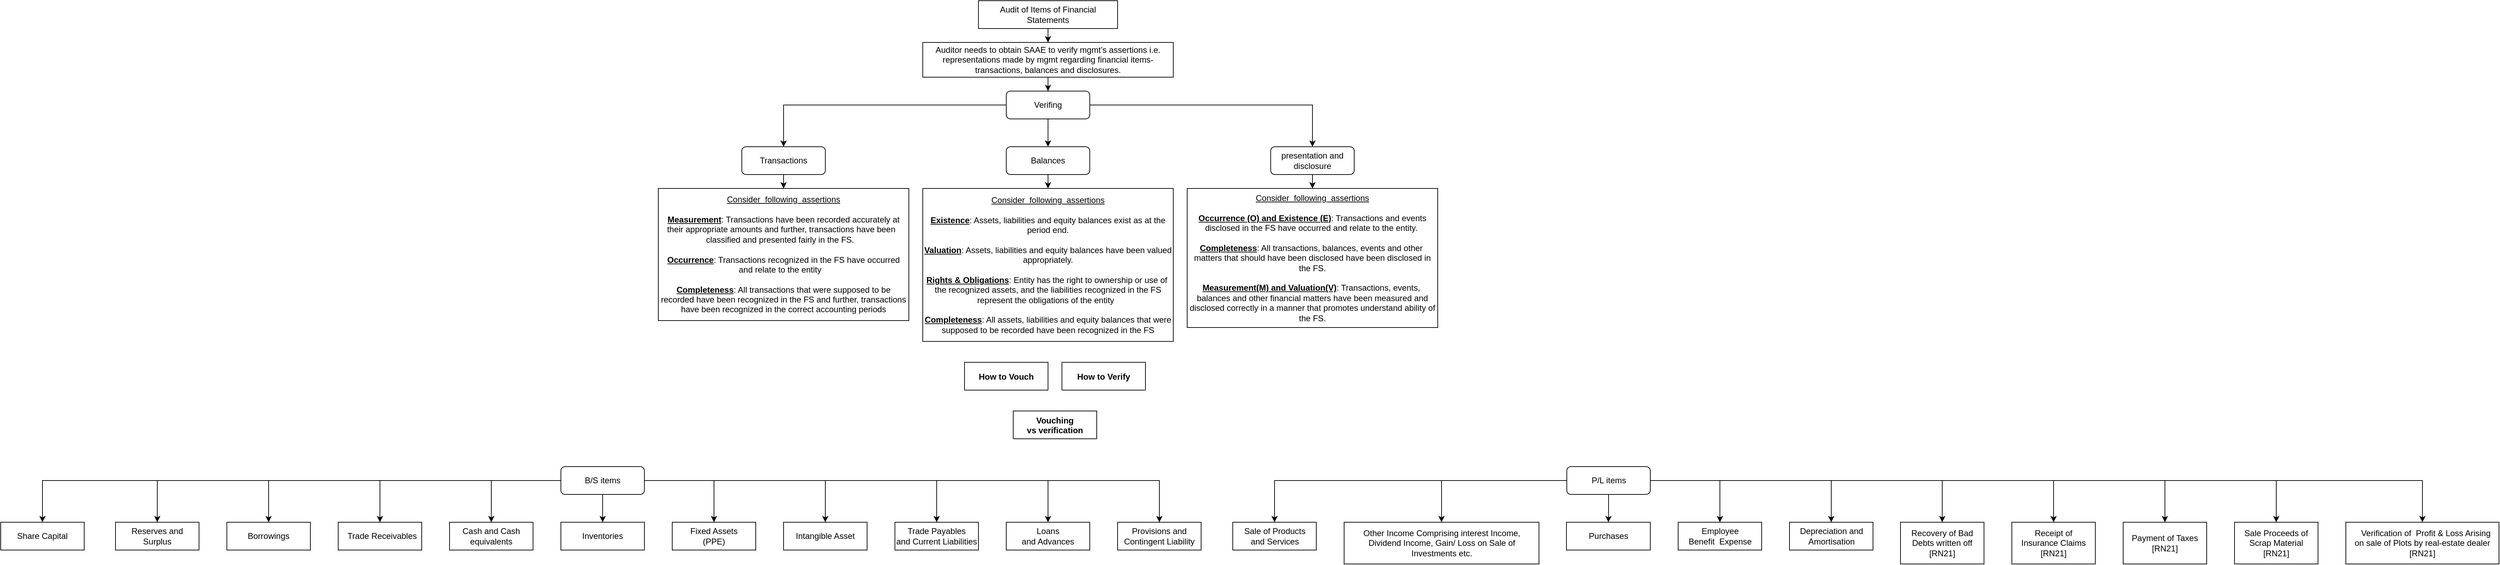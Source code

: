 <mxfile version="15.8.3" type="github">
  <diagram id="Dq3Bf0Ob6L3IU1oHNY2R" name="Page-1">
    <mxGraphModel dx="3767" dy="1947" grid="1" gridSize="10" guides="1" tooltips="1" connect="1" arrows="1" fold="1" page="1" pageScale="1" pageWidth="850" pageHeight="1100" math="0" shadow="0">
      <root>
        <mxCell id="0" />
        <mxCell id="1" parent="0" />
        <mxCell id="JVfyQsDlpFgOe32HRUAi-1" style="edgeStyle=orthogonalEdgeStyle;rounded=0;orthogonalLoop=1;jettySize=auto;html=1;" parent="1" source="JVfyQsDlpFgOe32HRUAi-2" target="JVfyQsDlpFgOe32HRUAi-4" edge="1">
          <mxGeometry relative="1" as="geometry" />
        </mxCell>
        <mxCell id="JVfyQsDlpFgOe32HRUAi-2" value="Audit of Items of Financial Statements" style="rounded=0;whiteSpace=wrap;html=1;" parent="1" vertex="1">
          <mxGeometry x="315" y="-110" width="200" height="40" as="geometry" />
        </mxCell>
        <mxCell id="JVfyQsDlpFgOe32HRUAi-3" style="edgeStyle=orthogonalEdgeStyle;rounded=0;orthogonalLoop=1;jettySize=auto;html=1;" parent="1" source="JVfyQsDlpFgOe32HRUAi-4" target="JVfyQsDlpFgOe32HRUAi-11" edge="1">
          <mxGeometry relative="1" as="geometry" />
        </mxCell>
        <mxCell id="JVfyQsDlpFgOe32HRUAi-4" value="Auditor needs to obtain SAAE to verify mgmt’s assertions i.e. representations made by mgmt regarding financial items- transactions, balances and disclosures. " style="rounded=0;whiteSpace=wrap;html=1;" parent="1" vertex="1">
          <mxGeometry x="235" y="-50" width="360" height="50" as="geometry" />
        </mxCell>
        <mxCell id="JVfyQsDlpFgOe32HRUAi-5" style="edgeStyle=orthogonalEdgeStyle;rounded=0;orthogonalLoop=1;jettySize=auto;html=1;" parent="1" source="JVfyQsDlpFgOe32HRUAi-6" target="JVfyQsDlpFgOe32HRUAi-7" edge="1">
          <mxGeometry relative="1" as="geometry" />
        </mxCell>
        <mxCell id="JVfyQsDlpFgOe32HRUAi-6" value="Transactions" style="rounded=1;whiteSpace=wrap;html=1;" parent="1" vertex="1">
          <mxGeometry x="-25" y="100" width="120" height="40" as="geometry" />
        </mxCell>
        <mxCell id="JVfyQsDlpFgOe32HRUAi-7" value="&lt;div&gt;&lt;u&gt;Consider&amp;nbsp; following&amp;nbsp; assertions&lt;/u&gt;&lt;br&gt;&lt;/div&gt;&lt;div&gt;&lt;br&gt;&lt;/div&gt;&lt;div&gt;&lt;u&gt;&lt;b&gt;Measurement&lt;/b&gt;&lt;/u&gt;: Transactions have been recorded accurately at their appropriate amounts and further, transactions have been&amp;nbsp;&amp;nbsp; classified and presented fairly in the FS. &amp;nbsp;&amp;nbsp; &lt;br&gt;&lt;/div&gt;&lt;div&gt;&lt;br&gt;&lt;/div&gt;&lt;div&gt;&lt;u&gt;&lt;b&gt;Occurrence&lt;/b&gt;&lt;/u&gt;: Transactions recognized in the FS have occurred &lt;br&gt;&lt;/div&gt;&lt;div&gt;and relate to the entity &amp;nbsp;&amp;nbsp; &lt;br&gt;&lt;/div&gt;&lt;div&gt;&lt;br&gt;&lt;/div&gt;&lt;div&gt;&lt;u&gt;&lt;b&gt;Completeness&lt;/b&gt;&lt;/u&gt;: All transactions that were supposed to be &lt;br&gt;&lt;/div&gt;&lt;div&gt;recorded have been recognized in the FS and further, transactions have been recognized in the correct accounting periods&lt;/div&gt;" style="rounded=0;whiteSpace=wrap;html=1;" parent="1" vertex="1">
          <mxGeometry x="-145" y="160" width="360" height="190" as="geometry" />
        </mxCell>
        <mxCell id="JVfyQsDlpFgOe32HRUAi-8" style="edgeStyle=orthogonalEdgeStyle;rounded=0;orthogonalLoop=1;jettySize=auto;html=1;" parent="1" source="JVfyQsDlpFgOe32HRUAi-11" target="JVfyQsDlpFgOe32HRUAi-15" edge="1">
          <mxGeometry relative="1" as="geometry" />
        </mxCell>
        <mxCell id="JVfyQsDlpFgOe32HRUAi-9" style="edgeStyle=orthogonalEdgeStyle;rounded=0;orthogonalLoop=1;jettySize=auto;html=1;" parent="1" source="JVfyQsDlpFgOe32HRUAi-11" target="JVfyQsDlpFgOe32HRUAi-13" edge="1">
          <mxGeometry relative="1" as="geometry" />
        </mxCell>
        <mxCell id="JVfyQsDlpFgOe32HRUAi-10" style="edgeStyle=orthogonalEdgeStyle;rounded=0;orthogonalLoop=1;jettySize=auto;html=1;" parent="1" source="JVfyQsDlpFgOe32HRUAi-11" target="JVfyQsDlpFgOe32HRUAi-6" edge="1">
          <mxGeometry relative="1" as="geometry" />
        </mxCell>
        <mxCell id="JVfyQsDlpFgOe32HRUAi-11" value="Verifing" style="rounded=1;whiteSpace=wrap;html=1;" parent="1" vertex="1">
          <mxGeometry x="355" y="20" width="120" height="40" as="geometry" />
        </mxCell>
        <mxCell id="JVfyQsDlpFgOe32HRUAi-12" style="edgeStyle=orthogonalEdgeStyle;rounded=0;orthogonalLoop=1;jettySize=auto;html=1;" parent="1" source="JVfyQsDlpFgOe32HRUAi-13" target="JVfyQsDlpFgOe32HRUAi-17" edge="1">
          <mxGeometry relative="1" as="geometry" />
        </mxCell>
        <mxCell id="JVfyQsDlpFgOe32HRUAi-13" value="presentation and disclosure" style="rounded=1;whiteSpace=wrap;html=1;" parent="1" vertex="1">
          <mxGeometry x="735" y="100" width="120" height="40" as="geometry" />
        </mxCell>
        <mxCell id="JVfyQsDlpFgOe32HRUAi-14" style="edgeStyle=orthogonalEdgeStyle;rounded=0;orthogonalLoop=1;jettySize=auto;html=1;" parent="1" source="JVfyQsDlpFgOe32HRUAi-15" target="JVfyQsDlpFgOe32HRUAi-16" edge="1">
          <mxGeometry relative="1" as="geometry" />
        </mxCell>
        <mxCell id="JVfyQsDlpFgOe32HRUAi-15" value="Balances" style="rounded=1;whiteSpace=wrap;html=1;" parent="1" vertex="1">
          <mxGeometry x="355" y="100" width="120" height="40" as="geometry" />
        </mxCell>
        <mxCell id="JVfyQsDlpFgOe32HRUAi-16" value="&lt;div&gt;&lt;u&gt;Consider&amp;nbsp; following&amp;nbsp; assertions&lt;/u&gt;&lt;br&gt;&lt;/div&gt;&lt;div&gt;&lt;br&gt;&lt;/div&gt;&lt;div&gt;&lt;u&gt;&lt;b&gt;Existence&lt;/b&gt;&lt;/u&gt;: Assets, liabilities and equity balances exist as at the period end.&lt;br&gt;&lt;/div&gt;&lt;div&gt;&lt;br&gt;&lt;/div&gt;&lt;div&gt;&lt;u&gt;&lt;b&gt;Valuation&lt;/b&gt;&lt;/u&gt;: Assets, liabilities and equity balances have been valued appropriately.&lt;br&gt;&lt;/div&gt;&lt;div&gt;&lt;br&gt;&lt;/div&gt;&lt;div&gt;&lt;u&gt;&lt;b&gt;Rights &amp;amp; Obligations&lt;/b&gt;&lt;/u&gt;: Entity has the right to ownership or use of&amp;nbsp; the recognized assets, and the liabilities recognized in the FS represent the obligations of the entity&amp;nbsp;&amp;nbsp; &lt;br&gt;&lt;/div&gt;&lt;div&gt;&lt;br&gt;&lt;/div&gt;&lt;div&gt;&lt;u&gt;&lt;b&gt;Completeness&lt;/b&gt;&lt;/u&gt;: All assets, liabilities and equity balances that were supposed to be recorded have been recognized in the FS&lt;br&gt;&lt;/div&gt;" style="rounded=0;whiteSpace=wrap;html=1;" parent="1" vertex="1">
          <mxGeometry x="235" y="160" width="360" height="220" as="geometry" />
        </mxCell>
        <mxCell id="JVfyQsDlpFgOe32HRUAi-17" value="&lt;div&gt;&lt;u&gt;Consider&amp;nbsp; following&amp;nbsp; assertions&lt;/u&gt;&lt;br&gt;&lt;/div&gt;&lt;div&gt;&lt;br&gt;&lt;/div&gt;&lt;div&gt;&lt;u&gt;&lt;b&gt;Occurrence (O) and Existence (E)&lt;/b&gt;&lt;/u&gt;: Transactions and events disclosed in the FS have occurred and relate to the entity.&amp;nbsp; &lt;br&gt;&lt;/div&gt;&lt;div&gt;&lt;br&gt;&lt;/div&gt;&lt;div&gt;&lt;u&gt;&lt;b&gt;Completeness&lt;/b&gt;&lt;/u&gt;: All transactions, balances, events and other&amp;nbsp; matters that should have been disclosed have been disclosed in the FS.&lt;br&gt;&lt;/div&gt;&lt;div&gt;&lt;br&gt;&lt;/div&gt;&lt;div&gt;&lt;u&gt;&lt;b&gt;Measurement(M) and Valuation(V)&lt;/b&gt;&lt;/u&gt;: Transactions, events,&amp;nbsp; balances and other financial matters have been measured and disclosed correctly in a manner that promotes understand ability of the FS.&lt;br&gt;&lt;/div&gt;" style="rounded=0;whiteSpace=wrap;html=1;" parent="1" vertex="1">
          <mxGeometry x="615" y="160" width="360" height="200" as="geometry" />
        </mxCell>
        <mxCell id="HmFCgczZDOIW98-LxWr3-2" style="edgeStyle=orthogonalEdgeStyle;rounded=0;orthogonalLoop=1;jettySize=auto;html=1;" parent="1" source="JVfyQsDlpFgOe32HRUAi-18" target="HmFCgczZDOIW98-LxWr3-1" edge="1" visible="0">
          <mxGeometry relative="1" as="geometry" />
        </mxCell>
        <mxCell id="JVfyQsDlpFgOe32HRUAi-18" value="Share Capital" style="whiteSpace=wrap;html=1;align=center;treeFolding=1;treeMoving=1;newEdgeStyle={&quot;edgeStyle&quot;:&quot;elbowEdgeStyle&quot;,&quot;startArrow&quot;:&quot;none&quot;,&quot;endArrow&quot;:&quot;none&quot;};fillColor=#ffffff;fontFamily=Helvetica;fontSize=12;fontColor=#000000;strokeColor=#000000;" parent="1" vertex="1" collapsed="1">
          <mxGeometry x="-1090" y="640" width="120" height="40" as="geometry" />
        </mxCell>
        <mxCell id="HmFCgczZDOIW98-LxWr3-4" style="edgeStyle=orthogonalEdgeStyle;rounded=0;orthogonalLoop=1;jettySize=auto;html=1;" parent="1" source="JVfyQsDlpFgOe32HRUAi-19" target="HmFCgczZDOIW98-LxWr3-3" edge="1" visible="0">
          <mxGeometry relative="1" as="geometry" />
        </mxCell>
        <mxCell id="JVfyQsDlpFgOe32HRUAi-19" value="&lt;div&gt;Reserves and &lt;br&gt;&lt;/div&gt;&lt;div&gt;Surplus &lt;/div&gt;" style="whiteSpace=wrap;html=1;align=center;treeFolding=1;treeMoving=1;newEdgeStyle={&quot;edgeStyle&quot;:&quot;elbowEdgeStyle&quot;,&quot;startArrow&quot;:&quot;none&quot;,&quot;endArrow&quot;:&quot;none&quot;};fillColor=#ffffff;fontFamily=Helvetica;fontSize=12;fontColor=#000000;strokeColor=#000000;" parent="1" vertex="1" collapsed="1">
          <mxGeometry x="-925" y="640" width="120" height="40" as="geometry" />
        </mxCell>
        <mxCell id="HmFCgczZDOIW98-LxWr3-6" style="edgeStyle=orthogonalEdgeStyle;rounded=0;orthogonalLoop=1;jettySize=auto;html=1;" parent="1" source="JVfyQsDlpFgOe32HRUAi-20" target="HmFCgczZDOIW98-LxWr3-5" edge="1" visible="0">
          <mxGeometry relative="1" as="geometry" />
        </mxCell>
        <mxCell id="JVfyQsDlpFgOe32HRUAi-20" value="Borrowings" style="whiteSpace=wrap;html=1;align=center;treeFolding=1;treeMoving=1;newEdgeStyle={&quot;edgeStyle&quot;:&quot;elbowEdgeStyle&quot;,&quot;startArrow&quot;:&quot;none&quot;,&quot;endArrow&quot;:&quot;none&quot;};fillColor=#ffffff;fontFamily=Helvetica;fontSize=12;fontColor=#000000;strokeColor=#000000;" parent="1" vertex="1" collapsed="1">
          <mxGeometry x="-765" y="640" width="120" height="40" as="geometry" />
        </mxCell>
        <mxCell id="UfjtboCrBmcmnvGXadqM-1" style="edgeStyle=orthogonalEdgeStyle;rounded=0;orthogonalLoop=1;jettySize=auto;html=1;" parent="1" source="JVfyQsDlpFgOe32HRUAi-21" target="HmFCgczZDOIW98-LxWr3-7" edge="1" visible="0">
          <mxGeometry relative="1" as="geometry" />
        </mxCell>
        <mxCell id="JVfyQsDlpFgOe32HRUAi-21" value="&amp;nbsp; Trade Receivables" style="whiteSpace=wrap;html=1;align=center;treeFolding=1;treeMoving=1;newEdgeStyle={&quot;edgeStyle&quot;:&quot;elbowEdgeStyle&quot;,&quot;startArrow&quot;:&quot;none&quot;,&quot;endArrow&quot;:&quot;none&quot;};fillColor=#ffffff;fontFamily=Helvetica;fontSize=12;fontColor=#000000;strokeColor=#000000;" parent="1" vertex="1" collapsed="1">
          <mxGeometry x="-605" y="640" width="120" height="40" as="geometry" />
        </mxCell>
        <mxCell id="UfjtboCrBmcmnvGXadqM-3" style="edgeStyle=orthogonalEdgeStyle;rounded=0;orthogonalLoop=1;jettySize=auto;html=1;" parent="1" source="JVfyQsDlpFgOe32HRUAi-22" target="UfjtboCrBmcmnvGXadqM-2" edge="1" visible="0">
          <mxGeometry relative="1" as="geometry" />
        </mxCell>
        <mxCell id="JVfyQsDlpFgOe32HRUAi-22" value="Cash and Cash equivalents" style="whiteSpace=wrap;html=1;align=center;treeFolding=1;treeMoving=1;newEdgeStyle={&quot;edgeStyle&quot;:&quot;elbowEdgeStyle&quot;,&quot;startArrow&quot;:&quot;none&quot;,&quot;endArrow&quot;:&quot;none&quot;};fillColor=#ffffff;fontFamily=Helvetica;fontSize=12;fontColor=#000000;strokeColor=#000000;" parent="1" vertex="1" collapsed="1">
          <mxGeometry x="-445" y="640" width="120" height="40" as="geometry" />
        </mxCell>
        <mxCell id="UfjtboCrBmcmnvGXadqM-5" style="edgeStyle=orthogonalEdgeStyle;rounded=0;orthogonalLoop=1;jettySize=auto;html=1;" parent="1" source="JVfyQsDlpFgOe32HRUAi-23" target="UfjtboCrBmcmnvGXadqM-4" edge="1" visible="0">
          <mxGeometry relative="1" as="geometry" />
        </mxCell>
        <mxCell id="JVfyQsDlpFgOe32HRUAi-23" value="Inventories" style="whiteSpace=wrap;html=1;align=center;treeFolding=1;treeMoving=1;newEdgeStyle={&quot;edgeStyle&quot;:&quot;elbowEdgeStyle&quot;,&quot;startArrow&quot;:&quot;none&quot;,&quot;endArrow&quot;:&quot;none&quot;};fillColor=#ffffff;fontFamily=Helvetica;fontSize=12;fontColor=#000000;strokeColor=#000000;" parent="1" vertex="1" collapsed="1">
          <mxGeometry x="-285" y="640" width="120" height="40" as="geometry" />
        </mxCell>
        <mxCell id="UfjtboCrBmcmnvGXadqM-7" style="edgeStyle=orthogonalEdgeStyle;rounded=0;orthogonalLoop=1;jettySize=auto;html=1;" parent="1" source="JVfyQsDlpFgOe32HRUAi-24" target="UfjtboCrBmcmnvGXadqM-6" edge="1" visible="0">
          <mxGeometry relative="1" as="geometry" />
        </mxCell>
        <mxCell id="JVfyQsDlpFgOe32HRUAi-24" value="&lt;div&gt;Fixed Assets &lt;br&gt;&lt;/div&gt;&lt;div&gt;(PPE) &lt;/div&gt;" style="whiteSpace=wrap;html=1;align=center;treeFolding=1;treeMoving=1;newEdgeStyle={&quot;edgeStyle&quot;:&quot;elbowEdgeStyle&quot;,&quot;startArrow&quot;:&quot;none&quot;,&quot;endArrow&quot;:&quot;none&quot;};fillColor=#ffffff;fontFamily=Helvetica;fontSize=12;fontColor=#000000;strokeColor=#000000;" parent="1" vertex="1" collapsed="1">
          <mxGeometry x="-125" y="640" width="120" height="40" as="geometry" />
        </mxCell>
        <mxCell id="UfjtboCrBmcmnvGXadqM-9" style="edgeStyle=orthogonalEdgeStyle;rounded=0;orthogonalLoop=1;jettySize=auto;html=1;" parent="1" source="JVfyQsDlpFgOe32HRUAi-25" target="UfjtboCrBmcmnvGXadqM-8" edge="1" visible="0">
          <mxGeometry relative="1" as="geometry" />
        </mxCell>
        <mxCell id="JVfyQsDlpFgOe32HRUAi-25" value="Intangible Asset" style="whiteSpace=wrap;html=1;align=center;treeFolding=1;treeMoving=1;newEdgeStyle={&quot;edgeStyle&quot;:&quot;elbowEdgeStyle&quot;,&quot;startArrow&quot;:&quot;none&quot;,&quot;endArrow&quot;:&quot;none&quot;};fillColor=#ffffff;fontFamily=Helvetica;fontSize=12;fontColor=#000000;strokeColor=#000000;" parent="1" vertex="1" collapsed="1">
          <mxGeometry x="35" y="640" width="120" height="40" as="geometry" />
        </mxCell>
        <mxCell id="UfjtboCrBmcmnvGXadqM-11" style="edgeStyle=orthogonalEdgeStyle;rounded=0;orthogonalLoop=1;jettySize=auto;html=1;entryX=0.5;entryY=0;entryDx=0;entryDy=0;" parent="1" source="JVfyQsDlpFgOe32HRUAi-26" target="UfjtboCrBmcmnvGXadqM-10" edge="1" visible="0">
          <mxGeometry relative="1" as="geometry" />
        </mxCell>
        <mxCell id="JVfyQsDlpFgOe32HRUAi-26" value="&lt;div&gt;Trade Payables &lt;br&gt;&lt;/div&gt;&lt;div&gt;and Current Liabilities&lt;/div&gt;" style="whiteSpace=wrap;html=1;align=center;treeFolding=1;treeMoving=1;newEdgeStyle={&quot;edgeStyle&quot;:&quot;elbowEdgeStyle&quot;,&quot;startArrow&quot;:&quot;none&quot;,&quot;endArrow&quot;:&quot;none&quot;};fillColor=#ffffff;fontFamily=Helvetica;fontSize=12;fontColor=#000000;strokeColor=#000000;" parent="1" vertex="1" collapsed="1">
          <mxGeometry x="195" y="640" width="120" height="40" as="geometry" />
        </mxCell>
        <mxCell id="UfjtboCrBmcmnvGXadqM-13" style="edgeStyle=orthogonalEdgeStyle;rounded=0;orthogonalLoop=1;jettySize=auto;html=1;" parent="1" source="JVfyQsDlpFgOe32HRUAi-27" target="UfjtboCrBmcmnvGXadqM-12" edge="1" visible="0">
          <mxGeometry relative="1" as="geometry" />
        </mxCell>
        <mxCell id="JVfyQsDlpFgOe32HRUAi-27" value="&lt;div&gt;Loans &lt;br&gt;&lt;/div&gt;&lt;div&gt;and Advances&lt;/div&gt;" style="whiteSpace=wrap;html=1;align=center;treeFolding=1;treeMoving=1;newEdgeStyle={&quot;edgeStyle&quot;:&quot;elbowEdgeStyle&quot;,&quot;startArrow&quot;:&quot;none&quot;,&quot;endArrow&quot;:&quot;none&quot;};fillColor=#ffffff;fontFamily=Helvetica;fontSize=12;fontColor=#000000;strokeColor=#000000;" parent="1" vertex="1" collapsed="1">
          <mxGeometry x="355" y="640" width="120" height="40" as="geometry" />
        </mxCell>
        <mxCell id="UfjtboCrBmcmnvGXadqM-15" style="edgeStyle=orthogonalEdgeStyle;rounded=0;orthogonalLoop=1;jettySize=auto;html=1;" parent="1" source="JVfyQsDlpFgOe32HRUAi-28" target="UfjtboCrBmcmnvGXadqM-14" edge="1" visible="0">
          <mxGeometry relative="1" as="geometry" />
        </mxCell>
        <mxCell id="JVfyQsDlpFgOe32HRUAi-28" value="Provisions and Contingent Liability" style="whiteSpace=wrap;html=1;align=center;treeFolding=1;treeMoving=1;newEdgeStyle={&quot;edgeStyle&quot;:&quot;elbowEdgeStyle&quot;,&quot;startArrow&quot;:&quot;none&quot;,&quot;endArrow&quot;:&quot;none&quot;};fillColor=#ffffff;fontFamily=Helvetica;fontSize=12;fontColor=#000000;strokeColor=#000000;" parent="1" vertex="1" collapsed="1">
          <mxGeometry x="515" y="640" width="120" height="40" as="geometry" />
        </mxCell>
        <mxCell id="UfjtboCrBmcmnvGXadqM-17" style="edgeStyle=orthogonalEdgeStyle;rounded=0;orthogonalLoop=1;jettySize=auto;html=1;" parent="1" source="JVfyQsDlpFgOe32HRUAi-29" target="UfjtboCrBmcmnvGXadqM-16" edge="1" visible="0">
          <mxGeometry relative="1" as="geometry" />
        </mxCell>
        <mxCell id="JVfyQsDlpFgOe32HRUAi-29" value="&lt;div&gt;Sale of Products &lt;br&gt;&lt;/div&gt;&lt;div&gt;and Services &lt;/div&gt;" style="whiteSpace=wrap;html=1;align=center;treeFolding=1;treeMoving=1;newEdgeStyle={&quot;edgeStyle&quot;:&quot;elbowEdgeStyle&quot;,&quot;startArrow&quot;:&quot;none&quot;,&quot;endArrow&quot;:&quot;none&quot;};fillColor=#ffffff;fontFamily=Helvetica;fontSize=12;fontColor=#000000;strokeColor=#000000;" parent="1" vertex="1" collapsed="1">
          <mxGeometry x="680.5" y="640" width="120" height="40" as="geometry" />
        </mxCell>
        <mxCell id="UfjtboCrBmcmnvGXadqM-19" style="edgeStyle=orthogonalEdgeStyle;rounded=0;orthogonalLoop=1;jettySize=auto;html=1;" parent="1" source="JVfyQsDlpFgOe32HRUAi-30" target="UfjtboCrBmcmnvGXadqM-18" edge="1" visible="0">
          <mxGeometry relative="1" as="geometry" />
        </mxCell>
        <mxCell id="JVfyQsDlpFgOe32HRUAi-30" value="&lt;div&gt;Other Income Comprising interest Income, &lt;br&gt;&lt;/div&gt;&lt;div&gt;Dividend Income, Gain/ Loss on Sale of &lt;br&gt;&lt;/div&gt;&lt;div&gt;Investments etc. &lt;/div&gt;" style="whiteSpace=wrap;html=1;align=center;treeFolding=1;treeMoving=1;newEdgeStyle={&quot;edgeStyle&quot;:&quot;elbowEdgeStyle&quot;,&quot;startArrow&quot;:&quot;none&quot;,&quot;endArrow&quot;:&quot;none&quot;};fillColor=#ffffff;fontFamily=Helvetica;fontSize=12;fontColor=#000000;strokeColor=#000000;" parent="1" vertex="1" collapsed="1">
          <mxGeometry x="840.5" y="640" width="280" height="60" as="geometry" />
        </mxCell>
        <mxCell id="UfjtboCrBmcmnvGXadqM-21" style="edgeStyle=orthogonalEdgeStyle;rounded=0;orthogonalLoop=1;jettySize=auto;html=1;" parent="1" source="JVfyQsDlpFgOe32HRUAi-31" target="UfjtboCrBmcmnvGXadqM-20" edge="1" visible="0">
          <mxGeometry relative="1" as="geometry" />
        </mxCell>
        <mxCell id="JVfyQsDlpFgOe32HRUAi-31" value="Purchases" style="whiteSpace=wrap;html=1;align=center;treeFolding=1;treeMoving=1;newEdgeStyle={&quot;edgeStyle&quot;:&quot;elbowEdgeStyle&quot;,&quot;startArrow&quot;:&quot;none&quot;,&quot;endArrow&quot;:&quot;none&quot;};fillColor=#ffffff;fontFamily=Helvetica;fontSize=12;fontColor=#000000;strokeColor=#000000;" parent="1" vertex="1" collapsed="1">
          <mxGeometry x="1160" y="640" width="120.5" height="40" as="geometry" />
        </mxCell>
        <mxCell id="UfjtboCrBmcmnvGXadqM-26" style="edgeStyle=orthogonalEdgeStyle;rounded=0;orthogonalLoop=1;jettySize=auto;html=1;" parent="1" source="JVfyQsDlpFgOe32HRUAi-32" target="UfjtboCrBmcmnvGXadqM-23" edge="1" visible="0">
          <mxGeometry relative="1" as="geometry" />
        </mxCell>
        <mxCell id="JVfyQsDlpFgOe32HRUAi-32" value="&lt;div&gt;Employee &lt;br&gt;&lt;/div&gt;&lt;div&gt;Benefit&amp;nbsp; Expense &lt;/div&gt;" style="whiteSpace=wrap;html=1;align=center;treeFolding=1;treeMoving=1;newEdgeStyle={&quot;edgeStyle&quot;:&quot;elbowEdgeStyle&quot;,&quot;startArrow&quot;:&quot;none&quot;,&quot;endArrow&quot;:&quot;none&quot;};fillColor=#ffffff;fontFamily=Helvetica;fontSize=12;fontColor=#000000;strokeColor=#000000;" parent="1" vertex="1" collapsed="1">
          <mxGeometry x="1320.5" y="640" width="120" height="40" as="geometry" />
        </mxCell>
        <mxCell id="UfjtboCrBmcmnvGXadqM-27" style="edgeStyle=orthogonalEdgeStyle;rounded=0;orthogonalLoop=1;jettySize=auto;html=1;" parent="1" source="JVfyQsDlpFgOe32HRUAi-33" target="UfjtboCrBmcmnvGXadqM-25" edge="1" visible="0">
          <mxGeometry relative="1" as="geometry" />
        </mxCell>
        <mxCell id="JVfyQsDlpFgOe32HRUAi-33" value="Depreciation and Amortisation" style="whiteSpace=wrap;html=1;align=center;treeFolding=1;treeMoving=1;newEdgeStyle={&quot;edgeStyle&quot;:&quot;elbowEdgeStyle&quot;,&quot;startArrow&quot;:&quot;none&quot;,&quot;endArrow&quot;:&quot;none&quot;};fillColor=#ffffff;fontFamily=Helvetica;fontSize=12;fontColor=#000000;strokeColor=#000000;" parent="1" vertex="1" collapsed="1">
          <mxGeometry x="1480.5" y="640" width="120" height="40" as="geometry" />
        </mxCell>
        <mxCell id="UfjtboCrBmcmnvGXadqM-34" style="edgeStyle=orthogonalEdgeStyle;rounded=0;orthogonalLoop=1;jettySize=auto;html=1;entryX=0.5;entryY=0;entryDx=0;entryDy=0;" parent="1" source="66pDrFZKpN6Ti9aJz2PV-25" target="JVfyQsDlpFgOe32HRUAi-22" edge="1">
          <mxGeometry relative="1" as="geometry" />
        </mxCell>
        <mxCell id="UfjtboCrBmcmnvGXadqM-35" style="edgeStyle=orthogonalEdgeStyle;rounded=0;orthogonalLoop=1;jettySize=auto;html=1;" parent="1" source="66pDrFZKpN6Ti9aJz2PV-25" target="JVfyQsDlpFgOe32HRUAi-23" edge="1">
          <mxGeometry relative="1" as="geometry" />
        </mxCell>
        <mxCell id="UfjtboCrBmcmnvGXadqM-36" style="edgeStyle=orthogonalEdgeStyle;rounded=0;orthogonalLoop=1;jettySize=auto;html=1;entryX=0.5;entryY=0;entryDx=0;entryDy=0;" parent="1" source="66pDrFZKpN6Ti9aJz2PV-25" target="JVfyQsDlpFgOe32HRUAi-24" edge="1">
          <mxGeometry relative="1" as="geometry" />
        </mxCell>
        <mxCell id="UfjtboCrBmcmnvGXadqM-37" style="edgeStyle=orthogonalEdgeStyle;rounded=0;orthogonalLoop=1;jettySize=auto;html=1;" parent="1" source="66pDrFZKpN6Ti9aJz2PV-25" target="JVfyQsDlpFgOe32HRUAi-25" edge="1">
          <mxGeometry relative="1" as="geometry" />
        </mxCell>
        <mxCell id="UfjtboCrBmcmnvGXadqM-38" style="edgeStyle=orthogonalEdgeStyle;rounded=0;orthogonalLoop=1;jettySize=auto;html=1;" parent="1" source="66pDrFZKpN6Ti9aJz2PV-25" target="JVfyQsDlpFgOe32HRUAi-26" edge="1">
          <mxGeometry relative="1" as="geometry" />
        </mxCell>
        <mxCell id="UfjtboCrBmcmnvGXadqM-39" style="edgeStyle=orthogonalEdgeStyle;rounded=0;orthogonalLoop=1;jettySize=auto;html=1;" parent="1" source="66pDrFZKpN6Ti9aJz2PV-25" target="JVfyQsDlpFgOe32HRUAi-27" edge="1">
          <mxGeometry relative="1" as="geometry" />
        </mxCell>
        <mxCell id="UfjtboCrBmcmnvGXadqM-40" style="edgeStyle=orthogonalEdgeStyle;rounded=0;orthogonalLoop=1;jettySize=auto;html=1;entryX=0.5;entryY=0;entryDx=0;entryDy=0;" parent="1" source="66pDrFZKpN6Ti9aJz2PV-25" target="JVfyQsDlpFgOe32HRUAi-28" edge="1">
          <mxGeometry relative="1" as="geometry" />
        </mxCell>
        <mxCell id="UfjtboCrBmcmnvGXadqM-41" style="edgeStyle=orthogonalEdgeStyle;rounded=0;orthogonalLoop=1;jettySize=auto;html=1;" parent="1" source="66pDrFZKpN6Ti9aJz2PV-25" target="JVfyQsDlpFgOe32HRUAi-21" edge="1">
          <mxGeometry relative="1" as="geometry" />
        </mxCell>
        <mxCell id="UfjtboCrBmcmnvGXadqM-42" style="edgeStyle=orthogonalEdgeStyle;rounded=0;orthogonalLoop=1;jettySize=auto;html=1;" parent="1" source="66pDrFZKpN6Ti9aJz2PV-25" target="JVfyQsDlpFgOe32HRUAi-20" edge="1">
          <mxGeometry relative="1" as="geometry" />
        </mxCell>
        <mxCell id="UfjtboCrBmcmnvGXadqM-43" style="edgeStyle=orthogonalEdgeStyle;rounded=0;orthogonalLoop=1;jettySize=auto;html=1;" parent="1" source="66pDrFZKpN6Ti9aJz2PV-25" target="JVfyQsDlpFgOe32HRUAi-19" edge="1">
          <mxGeometry relative="1" as="geometry" />
        </mxCell>
        <mxCell id="UfjtboCrBmcmnvGXadqM-44" style="edgeStyle=orthogonalEdgeStyle;rounded=0;orthogonalLoop=1;jettySize=auto;html=1;entryX=0.5;entryY=0;entryDx=0;entryDy=0;" parent="1" source="66pDrFZKpN6Ti9aJz2PV-25" target="JVfyQsDlpFgOe32HRUAi-18" edge="1">
          <mxGeometry relative="1" as="geometry" />
        </mxCell>
        <mxCell id="66pDrFZKpN6Ti9aJz2PV-25" value="B/S items" style="rounded=1;whiteSpace=wrap;html=1;" parent="1" vertex="1">
          <mxGeometry x="-285" y="560" width="120" height="40" as="geometry" />
        </mxCell>
        <mxCell id="UfjtboCrBmcmnvGXadqM-29" style="edgeStyle=orthogonalEdgeStyle;rounded=0;orthogonalLoop=1;jettySize=auto;html=1;" parent="1" source="66pDrFZKpN6Ti9aJz2PV-26" target="JVfyQsDlpFgOe32HRUAi-29" edge="1">
          <mxGeometry relative="1" as="geometry" />
        </mxCell>
        <mxCell id="UfjtboCrBmcmnvGXadqM-30" style="edgeStyle=orthogonalEdgeStyle;rounded=0;orthogonalLoop=1;jettySize=auto;html=1;" parent="1" source="66pDrFZKpN6Ti9aJz2PV-26" target="JVfyQsDlpFgOe32HRUAi-30" edge="1">
          <mxGeometry relative="1" as="geometry" />
        </mxCell>
        <mxCell id="UfjtboCrBmcmnvGXadqM-31" style="edgeStyle=orthogonalEdgeStyle;rounded=0;orthogonalLoop=1;jettySize=auto;html=1;" parent="1" source="66pDrFZKpN6Ti9aJz2PV-26" target="JVfyQsDlpFgOe32HRUAi-31" edge="1">
          <mxGeometry relative="1" as="geometry" />
        </mxCell>
        <mxCell id="UfjtboCrBmcmnvGXadqM-32" style="edgeStyle=orthogonalEdgeStyle;rounded=0;orthogonalLoop=1;jettySize=auto;html=1;entryX=0.5;entryY=0;entryDx=0;entryDy=0;" parent="1" source="66pDrFZKpN6Ti9aJz2PV-26" target="JVfyQsDlpFgOe32HRUAi-32" edge="1">
          <mxGeometry relative="1" as="geometry" />
        </mxCell>
        <mxCell id="UfjtboCrBmcmnvGXadqM-33" style="edgeStyle=orthogonalEdgeStyle;rounded=0;orthogonalLoop=1;jettySize=auto;html=1;entryX=0.5;entryY=0;entryDx=0;entryDy=0;" parent="1" source="66pDrFZKpN6Ti9aJz2PV-26" target="JVfyQsDlpFgOe32HRUAi-33" edge="1">
          <mxGeometry relative="1" as="geometry" />
        </mxCell>
        <mxCell id="qQfSJuJTOvsAxd5cLap4-16" style="edgeStyle=orthogonalEdgeStyle;rounded=0;orthogonalLoop=1;jettySize=auto;html=1;fontFamily=Times New Roman;" edge="1" parent="1" source="66pDrFZKpN6Ti9aJz2PV-26" target="qQfSJuJTOvsAxd5cLap4-1">
          <mxGeometry relative="1" as="geometry" />
        </mxCell>
        <mxCell id="qQfSJuJTOvsAxd5cLap4-17" style="edgeStyle=orthogonalEdgeStyle;rounded=0;orthogonalLoop=1;jettySize=auto;html=1;fontFamily=Times New Roman;" edge="1" parent="1" source="66pDrFZKpN6Ti9aJz2PV-26" target="qQfSJuJTOvsAxd5cLap4-2">
          <mxGeometry relative="1" as="geometry" />
        </mxCell>
        <mxCell id="qQfSJuJTOvsAxd5cLap4-18" style="edgeStyle=orthogonalEdgeStyle;rounded=0;orthogonalLoop=1;jettySize=auto;html=1;fontFamily=Times New Roman;" edge="1" parent="1" source="66pDrFZKpN6Ti9aJz2PV-26" target="qQfSJuJTOvsAxd5cLap4-3">
          <mxGeometry relative="1" as="geometry" />
        </mxCell>
        <mxCell id="qQfSJuJTOvsAxd5cLap4-19" style="edgeStyle=orthogonalEdgeStyle;rounded=0;orthogonalLoop=1;jettySize=auto;html=1;fontFamily=Times New Roman;" edge="1" parent="1" source="66pDrFZKpN6Ti9aJz2PV-26" target="qQfSJuJTOvsAxd5cLap4-4">
          <mxGeometry relative="1" as="geometry" />
        </mxCell>
        <mxCell id="qQfSJuJTOvsAxd5cLap4-23" style="edgeStyle=orthogonalEdgeStyle;rounded=0;orthogonalLoop=1;jettySize=auto;html=1;fontFamily=Times New Roman;" edge="1" parent="1" source="66pDrFZKpN6Ti9aJz2PV-26" target="qQfSJuJTOvsAxd5cLap4-20">
          <mxGeometry relative="1" as="geometry" />
        </mxCell>
        <mxCell id="66pDrFZKpN6Ti9aJz2PV-26" value="P/L items" style="rounded=1;whiteSpace=wrap;html=1;" parent="1" vertex="1">
          <mxGeometry x="1160.5" y="560" width="120" height="40" as="geometry" />
        </mxCell>
        <mxCell id="HmFCgczZDOIW98-LxWr3-1" value="1.1 &lt;u&gt;&lt;b&gt;Existence&lt;/b&gt;&lt;/u&gt;&lt;br&gt;&amp;nbsp;It is the sum stated in the memorandum as the capital of the company with which it is to be registered being the maximum amount which it is&lt;br&gt;authorized to raise by issuing shares, and upon which it pays the stamp&lt;br&gt;&lt;div&gt;duty&lt;/div&gt;&lt;div&gt;&lt;br&gt;&lt;/div&gt;1.2 &lt;u&gt;&lt;b&gt;Valuation&lt;/b&gt;&lt;/u&gt;&lt;br&gt;&amp;nbsp;1. Tally the period- end share capital balance- authorised, issued and paid&lt;br&gt;&lt;div&gt;up, to the previous year audited financial statements&lt;/div&gt;&lt;div&gt;&lt;br&gt;&lt;/div&gt;2. In case there in no change during the year, obtain a written confirmation/&lt;br&gt;representation from the Company Secretary that there were no changes to&lt;br&gt;&lt;div&gt;entity’s capital structure during the year.&lt;/div&gt;&lt;div&gt;&lt;br&gt;&lt;/div&gt;&amp;nbsp;3. In case there is any change, obtain the certified copies of relevant&lt;br&gt;resolutions passed at the meetings of board of directors, shareholders&lt;br&gt;authorizing the increase/ decrease in authorized and paid up share capital&lt;br&gt;&amp;nbsp;Verify whether the paid up capital as at the period- end is within the limits&lt;br&gt;&lt;div&gt;of authorized capital&lt;/div&gt;&lt;div&gt;&lt;br&gt;&lt;/div&gt;1.3 &lt;u&gt;&lt;b&gt;Completeness&lt;/b&gt;&lt;/u&gt;&lt;br&gt;Equity bal that should have been recorded have been shown in the FS&lt;br&gt;&lt;div&gt;&lt;br&gt;&lt;/div&gt;1.4 &lt;u&gt;&lt;b&gt;Presentation and Disclosure&lt;/b&gt;&lt;/u&gt;&lt;br&gt;&amp;nbsp;as per AS/IND AS as applicable" style="rounded=0;whiteSpace=wrap;html=1;" parent="1" vertex="1" visible="0">
          <mxGeometry x="-1230" y="700" width="400" height="380" as="geometry" />
        </mxCell>
        <mxCell id="HmFCgczZDOIW98-LxWr3-3" value="2.1 &lt;u&gt;&lt;b&gt;Existence/Valuation/Completeness&lt;/b&gt;&lt;/u&gt;&lt;br&gt;&amp;nbsp;Tally the opening balance of reserves and surplus to the PY&lt;br&gt;&lt;div&gt;audited FS.&lt;/div&gt;&lt;div&gt;&lt;br&gt;&lt;/div&gt;&amp;nbsp;For addition/ utilisation in current year, in case of:&lt;br&gt;a. Profit and Loss balance- trace the movement as disclosed in Statement&lt;br&gt;of changes in Equity to Surplus/ Deficit as per Income Statement for the&lt;br&gt;year under audit&lt;br&gt;b. For adjustment related to dividend payment and the tax related thereto&lt;br&gt;i.e. dividend distribution tax, verify the resolution passed by the board of&lt;br&gt;directors regarding declaration of dividend&lt;br&gt;&lt;div&gt;d. Utilisation of share premium as per the provisions&lt;br&gt;&lt;/div&gt;&lt;div&gt;&lt;br&gt;&lt;/div&gt;2.2 &lt;u&gt;&lt;b&gt;Presentation and Disclosure&lt;/b&gt;&lt;/u&gt;&lt;br&gt;&amp;nbsp;Ias per AS/IND AS as applicable" style="rounded=0;whiteSpace=wrap;html=1;" parent="1" vertex="1" visible="0">
          <mxGeometry x="-1065" y="700" width="400" height="220" as="geometry" />
        </mxCell>
        <mxCell id="HmFCgczZDOIW98-LxWr3-5" value="&lt;div&gt;3.1 &lt;u&gt;&lt;b&gt;Existence&lt;/b&gt;&lt;/u&gt;&lt;/div&gt;&lt;div&gt;&lt;u&gt;&lt;b&gt;&lt;br&gt;&lt;/b&gt;&lt;/u&gt;&lt;/div&gt;&amp;nbsp;1. Review board minutes for approval of new lending agreements. During&lt;br&gt;&lt;div&gt;review, make sure that any new loan agreements are authorized. &lt;br&gt;&lt;/div&gt;&lt;div&gt;&lt;br&gt;&lt;/div&gt;&lt;div&gt;2. Ensure that significant debt commitments should be approved by the board of directors.&lt;/div&gt;&lt;div&gt;&lt;br&gt;&lt;/div&gt;&lt;div&gt;&amp;nbsp;3. Verify that borrowing limits imposed by agreements are not exceeded&lt;/div&gt;&lt;div&gt;&lt;br&gt;&lt;/div&gt;&amp;nbsp;4. Agree overdrafts and loans recorded to bank confirmation / confirmation to&lt;br&gt;&lt;div&gt;lenders&lt;/div&gt;&lt;div&gt;&lt;br&gt;&lt;/div&gt;5. Agree details of leases and hire purchase creditors recorded to underlying&lt;br&gt;agreement&lt;br&gt;&lt;div&gt;&lt;br&gt;&lt;/div&gt;&lt;div&gt;&lt;br&gt;&lt;/div&gt;&lt;div&gt;&lt;br&gt;&lt;/div&gt;&lt;div&gt;3.2 &lt;u&gt;&lt;b&gt;Valuation&lt;/b&gt;&lt;/u&gt;&lt;/div&gt;&lt;div&gt;&lt;u&gt;&lt;b&gt;&lt;br&gt;&lt;/b&gt;&lt;/u&gt;&lt;/div&gt;1.&amp;nbsp; Determine that the accounting policies and methods of recording debt are&lt;br&gt;&lt;div&gt;appropriate and applied consistently.&lt;/div&gt;&lt;div&gt;&lt;br&gt;&lt;/div&gt;2. Recalculate the interest accrual, and discount or premium on redemption&lt;br&gt;&amp;nbsp;&lt;br&gt;&lt;div&gt;&amp;nbsp;3. Check computation of the amortization of premium or discount.&lt;/div&gt;&lt;div&gt;&lt;br&gt;&lt;/div&gt;&lt;div&gt;&lt;br&gt;&lt;/div&gt;&lt;div&gt;&lt;br&gt;&lt;/div&gt;&lt;div&gt;3.3 &lt;u&gt;&lt;b&gt;Completeness&lt;/b&gt;&lt;/u&gt;&lt;/div&gt;&lt;div&gt;&lt;u&gt;&lt;b&gt;&lt;br&gt;&lt;/b&gt;&lt;/u&gt;&lt;/div&gt;&lt;div&gt;&amp;nbsp;Obtain a schedule of short term and long term borrowing showing beginning&lt;/div&gt;&lt;div&gt; and ending balances and borrowings and repayments during the year,&lt;/div&gt;&lt;div&gt; and perform the following:&lt;/div&gt;a. examination of minutes of the board, and other documents.&lt;br&gt;b. trace the ending balances to the general ledger&lt;br&gt;&lt;div&gt;&lt;br&gt;&lt;/div&gt;&lt;div&gt;&lt;br&gt;&lt;/div&gt;&lt;div&gt;&lt;br&gt;&lt;/div&gt;3.4 &lt;u&gt;&lt;b&gt;Presentation and Disclosure&lt;/b&gt;&lt;/u&gt;&lt;br&gt;&lt;div&gt;&lt;br&gt;&lt;/div&gt;&lt;div&gt;1. as per AS/IND AS as applicable&lt;/div&gt;&lt;div&gt;&lt;br&gt;&lt;/div&gt;&lt;div&gt;&amp;nbsp;2. Examine the due dates on loans for proper classification between long term and current.&lt;/div&gt;&lt;div&gt;&lt;br&gt;&lt;/div&gt;3. Verify whether liabilities to bank towards bills discounted, bills negotiated,&lt;br&gt;cheques discounted, etc. are correctly reflected and disclosed in the&lt;br&gt;&lt;div&gt;accounts &lt;br&gt;&lt;/div&gt;&lt;div&gt;&lt;br&gt;&lt;/div&gt;&lt;div&gt;&lt;br&gt;&lt;/div&gt;&lt;div&gt;&lt;br&gt;&lt;/div&gt;&lt;div&gt;3.5 &lt;u&gt;&lt;b&gt;Other Aspects&lt;/b&gt;&lt;/u&gt;:&lt;/div&gt;&lt;div&gt;&lt;br&gt;&lt;/div&gt;&lt;div&gt;&amp;nbsp;1. Verify that the company has not contravened the restrictions laid down&lt;/div&gt;&lt;div&gt;&lt;br&gt;&lt;/div&gt;&lt;div&gt;2. Check compliance&#39;s of Income tax, and cos act done properly&lt;br&gt;&lt;/div&gt;" style="rounded=0;whiteSpace=wrap;html=1;" parent="1" vertex="1" visible="0">
          <mxGeometry x="-937.5" y="700" width="465" height="860" as="geometry" />
        </mxCell>
        <mxCell id="HmFCgczZDOIW98-LxWr3-7" value="4.1 &lt;u&gt;&lt;b&gt;Existence&lt;/b&gt;&lt;/u&gt;&lt;br&gt;&amp;nbsp;To ensure that trace receivables ledger reconciles to general ledger. Ask&lt;br&gt;for a period-end accounts receivable aging report and trace the grand total&lt;br&gt;to the amount in the accounts receivable account in the general ledger&lt;br&gt;&amp;nbsp;Calculate the receivable report total. Add up the invoices on the accounts&lt;br&gt;receivable aging report to verify that the total traced to the general ledger is&lt;br&gt;correct.&lt;br&gt;&amp;nbsp;Investigate reconciling items. If there are journal entries in the accounts&lt;br&gt;receivable account in the general ledger, review the justification for larger&lt;br&gt;amounts. This implies that these journal entries should be fully&lt;br&gt;documented.&lt;br&gt;&amp;nbsp;See whether realization is recorded invoice wise or not. If not, check that&lt;br&gt;money received from debtors is adjusted chronologically invoice wise and&lt;br&gt;on FIFO basis i.e. previous bill is adjusted first. If realization is made on&lt;br&gt;account, verify if the Company has obtained confirmations from debtors.&lt;br&gt;&amp;nbsp;A significant and important audit activity is to contact customers directly&lt;br&gt;and ask them to confirm the amounts of unpaid accounts receivable as of&lt;br&gt;the end of the reporting period under audit. This should necessarily be&lt;br&gt;done for all significant account balances as at the period- end while certain&lt;br&gt;random customers having smaller outstanding invoices should also be&lt;br&gt;selected.&lt;br&gt;&amp;nbsp;The trade receivables may be requested to confirm the balances either&lt;br&gt;(a) as at the date of the balance sheet, or&lt;br&gt;(b) as at any other selected date which is reasonably close to the date of&lt;br&gt;the balance sheet. The date should be decided by the auditor in&lt;br&gt;consultation with the Company.&lt;br&gt;&amp;nbsp;If there are any related party receivables, review them for collectability, as&lt;br&gt;well as whether they were properly authorized and the value of such&lt;br&gt;&lt;div&gt;transactions were reasonable and at arm’s length.&lt;/div&gt;&lt;div&gt;&lt;br&gt;&lt;/div&gt;&lt;div&gt;&lt;br&gt;&lt;/div&gt;&lt;div&gt;4.2 &lt;u&gt;&lt;b&gt;Valuation&lt;/b&gt;&lt;/u&gt;&lt;br&gt;&amp;nbsp;Assess the allowance for doubtful accounts. Review the process followed&lt;br&gt;by the Company to derive an allowance for doubtful accounts. This will&lt;br&gt;include a consistency comparison with the method used in the last year,&lt;br&gt;and a determination of whether the method is appropriate for the&lt;br&gt;underlying business environment.&lt;br&gt;&amp;nbsp;Obtain the ageing report of accounts receivable (both Dr/Cr balance), split&lt;br&gt;between not currently due, 30 days old, 30-60 days old, 60- 180 days old,&lt;br&gt;180- 365 days old and more than 365 days old (refer screenshot below).&lt;br&gt;Also, obtain the list of debtors under litigation and compare with previous&lt;br&gt;year.&lt;br&gt;&amp;nbsp;Assess bad debt write-offs. Prepare schedule of movements on Bad Debts&lt;br&gt;– Provision Accounts and Debts written off and compare the proportion of&lt;br&gt;bad debt expense to sales for the current year in comparison to prior&lt;br&gt;years, to see if the current expense appears reasonable.&lt;br&gt;&amp;nbsp;Check that write-offs or other reductions in the receivable balances have&lt;br&gt;been approved by an appropriate and authorised member of senior&lt;br&gt;management, for example the fi nancial controller or finance director.&lt;/div&gt;&lt;div&gt;&lt;br&gt;&lt;/div&gt;&lt;div&gt;&lt;br&gt;&lt;/div&gt;&lt;div&gt;&lt;br&gt;&lt;/div&gt;&lt;div&gt;4.3 &lt;u&gt;&lt;b&gt;Completeness&lt;/b&gt;&lt;/u&gt;&lt;/div&gt;&lt;div&gt;&lt;br&gt;&amp;nbsp;1. The auditor needs to satisfy himself of correct and proper cut-offs. Without&lt;br&gt;a correct cutoff, sales could be understated or overstated, &lt;br&gt;&lt;/div&gt;&lt;div&gt;hence, the need to perform the following cutoff tests:&lt;br&gt;a. the goods should have been dispatched and not lying with the&lt;br&gt;Company and included in closing stock;&lt;br&gt;b. All good dispatched prior to the period/ year-end have been invoiced&lt;br&gt;and included in debtors;&lt;br&gt;c. No goods dispatched after the year- end have been invoiced and&lt;br&gt;included in debtors for the period under audit&lt;br&gt;&amp;nbsp;&lt;/div&gt;&lt;div&gt;2. Study the system of giving discounts and check the following:&lt;br&gt;a. Whether the same is being given as per the Company policy/ general&lt;br&gt;industry trends;&lt;br&gt;b. Whether cash discount is given on the basis of date of realization of&lt;br&gt;cheque or on the basis of date of receipt of cheque. verify that the cheque has been&lt;br&gt;realized within a reasonable time.&lt;/div&gt;&lt;div&gt;&lt;br&gt;&lt;/div&gt;&lt;div&gt;&lt;br&gt;&lt;/div&gt;&lt;div&gt;&lt;br&gt;&lt;/div&gt;&lt;div&gt;4.4 &lt;u&gt;&lt;b&gt;Presentation and Disclosure&lt;/b&gt;&lt;/u&gt;&lt;/div&gt;&lt;div&gt;&lt;br&gt;&lt;/div&gt;&lt;div&gt;as per AS/IND AS as applicable&lt;/div&gt;&lt;div&gt;&lt;br&gt;&lt;/div&gt;&lt;div&gt;&amp;nbsp;Verify that the split between more than 6 months and less than 6 months&lt;br&gt;has been done from the due date instead of sales invoice date&lt;br&gt;&lt;/div&gt;" style="rounded=0;whiteSpace=wrap;html=1;" parent="1" vertex="1" visible="0">
          <mxGeometry x="-777.5" y="700" width="465" height="1170" as="geometry" />
        </mxCell>
        <mxCell id="UfjtboCrBmcmnvGXadqM-2" value="&lt;div&gt;&lt;u&gt;&lt;b&gt;Existence/Completeness/Valuation&lt;/b&gt;&lt;/u&gt;: &lt;br&gt;&lt;/div&gt;&lt;div&gt;&lt;br&gt;&lt;/div&gt;&lt;div&gt;1. the cash should be checked not only on the last day of the&lt;/div&gt;&lt;div&gt;year, but also checked again sometime after the close of the year without&lt;br&gt;giving notice of the auditor’s visit either to the client or to his staff&lt;/div&gt;&lt;div&gt;&lt;br&gt;&lt;/div&gt;&lt;div&gt;2. If there are more than one cash balances, e.g., when there is a cashier, a&lt;br&gt;petty cashier, a branch cashier and, in addition, there are imprest balances&lt;br&gt;with employees, all of them should be checked simultaneously, as far as&lt;br&gt;practicable so that the shortage in one balance is not made good by&lt;br&gt;transfer of amount from the other.&lt;/div&gt;&lt;div&gt;&lt;br&gt;&lt;/div&gt;&lt;div&gt;&amp;nbsp;3. It is desirable for the cashier to be present while cash is being counted and&lt;br&gt;he should be made to sign the statement prepared containing details of the&lt;br&gt;cash balance counted.&lt;/div&gt;&lt;div&gt;&lt;br&gt;&lt;/div&gt;&lt;div&gt;4. If unable to check the cash balance on the date of the&lt;br&gt;Balance Sheet, he should arrange with his client for all the cash balance to&lt;br&gt;be banked and where this cannot conveniently be done on the evening of&lt;br&gt;the close of the financial year, it should be deposited the following morning.&lt;/div&gt;&lt;div&gt;&lt;br&gt;&lt;/div&gt;&lt;div&gt;6. If there is any rough Cash Book or details of daily balance are separately&lt;br&gt;kept, the auditor should test entries from the rough Cash Book with those&lt;br&gt;in the Cash Book to prove that entries in the Cash Book are correct.&lt;/div&gt;&lt;div&gt;&lt;br&gt;&lt;/div&gt;&lt;div&gt;7. The auditor should also perform a cash sensitivity analysis by compiling a&lt;br&gt;summary of total cash receipts and payments each month and analyse the&lt;br&gt;trends to see if there have been variations in any specific month and&lt;br&gt;request explanations from the management&lt;/div&gt;&lt;div&gt;&lt;br&gt;&lt;/div&gt;&lt;div&gt;&lt;u&gt;&lt;b&gt;Presentation and Disclosure&lt;/b&gt;&lt;/u&gt;&lt;br&gt;as per AS/IND AS as applicable&lt;br&gt;&lt;/div&gt;" style="rounded=0;whiteSpace=wrap;html=1;" parent="1" vertex="1" visible="0">
          <mxGeometry x="-603.75" y="700" width="437.5" height="480" as="geometry" />
        </mxCell>
        <mxCell id="UfjtboCrBmcmnvGXadqM-4" value="&lt;u&gt;&lt;b&gt;Existence&lt;/b&gt;&lt;/u&gt;&lt;br&gt;&lt;div&gt;&amp;nbsp;1. Review client’s plan for performing inventory count. &lt;br&gt;&lt;/div&gt;&lt;div&gt;&lt;br&gt;&lt;/div&gt;&lt;div&gt;&amp;nbsp;2. Ensure that consigned goods have been segregated&lt;/div&gt;&lt;div&gt;&lt;br&gt;&lt;/div&gt;&amp;nbsp;3. Evidence of appropriate supervision for those performing count should be&lt;br&gt;&lt;div&gt;examined.&lt;/div&gt;&lt;div&gt;&lt;br&gt;&lt;/div&gt;&amp;nbsp;Observe inventory being counted and personally perform test counts to&lt;br&gt;verify counts. Test counts by auditor should include:&lt;br&gt;&lt;div&gt;{FURTHER CONSIDER SA 501}&lt;/div&gt;&lt;div&gt;&lt;br&gt;&lt;/div&gt;&lt;div&gt;&lt;br&gt;&lt;/div&gt;&lt;div&gt;&lt;br&gt;&lt;/div&gt;&lt;u&gt;&lt;b&gt;Valuation&lt;/b&gt;&lt;/u&gt;&lt;br&gt;&lt;br&gt;&lt;div&gt;1. Ascertain what elements of cost are included e.g. carriage in, duties etc&lt;br&gt;&amp;nbsp;If standard costs are used, en-quire into basis of standards, how these are&lt;br&gt;compared with actual costs and how variances are analyzed and&lt;br&gt;accounted for/ treated in accounting records.&lt;/div&gt;&lt;div&gt;&lt;br&gt;&lt;/div&gt;&lt;div&gt;2. Follow up valuation of all damaged or obsolete inventories&lt;br&gt;&lt;/div&gt;&lt;div&gt;&lt;br&gt;&lt;/div&gt;&lt;div&gt;&amp;nbsp;3. Ascertain how the various stages of production/ value add are measured&lt;br&gt;and in case estimates are made, understand the basis for such estimates.&lt;/div&gt;&lt;div&gt;&lt;br&gt;&lt;/div&gt;&lt;div&gt;&amp;nbsp;4. Ascertain what elements of cost are included. If overheads are included,&lt;br&gt;ascertain the basis on which they are included and compare such basis&lt;br&gt;with the available costing and financial data/ information maintained by the&lt;br&gt;entity.&lt;/div&gt;&lt;div&gt;&lt;br&gt;&lt;/div&gt;&lt;div&gt;5. Ensure that material costs exclude any abnormal wastage factors&lt;/div&gt;&lt;div&gt;&lt;br&gt;&lt;/div&gt;&lt;div&gt;&lt;br&gt;&lt;/div&gt;&lt;div&gt;&lt;br&gt;&lt;/div&gt;&lt;div&gt;&lt;u&gt;&lt;b&gt;Rights and Obligation&lt;/b&gt;&lt;/u&gt;&lt;/div&gt;&lt;div&gt;&lt;br&gt;1. Evaluate the consigned goods.&amp;nbsp;&lt;/div&gt;&lt;div&gt;&lt;br&gt;2. Determine existence of collateral agreements&lt;br&gt;&lt;/div&gt;&lt;div&gt;&lt;br&gt;&lt;/div&gt;&lt;div&gt;3. Obtaining declaration from the third party confirming that the&lt;br&gt;items of inventory belong to the entity and are being held by such third&lt;br&gt;party on behalf of the entity&lt;br&gt;&lt;/div&gt;&lt;div&gt;&lt;br&gt;&lt;/div&gt;&lt;div&gt;&lt;br&gt;&lt;/div&gt;&lt;div&gt;&lt;br&gt;&lt;/div&gt;&lt;div&gt;&lt;u&gt;&lt;b&gt;Completeness&lt;/b&gt;&lt;/u&gt;&lt;/div&gt;&lt;div&gt;&lt;u&gt;&lt;b&gt;&lt;/b&gt;&lt;/u&gt;&lt;br&gt;1. Perform purchase and sales cut-off tests. &lt;br&gt;&lt;/div&gt;&lt;div&gt;&lt;br&gt;&lt;/div&gt;&lt;div&gt;2. Trace shipping documents to accounting records immediately&lt;/div&gt;&lt;div&gt; before and after year-end.&lt;/div&gt;&lt;div&gt;&lt;br&gt;&lt;/div&gt;&lt;div&gt;&amp;nbsp;3. Reconcile physical inventory amounts with perpetual records.&lt;/div&gt;&lt;div&gt;&lt;br&gt;&lt;/div&gt;&lt;div&gt;&lt;br&gt;&lt;/div&gt;&lt;div&gt;&lt;br&gt;&lt;/div&gt;&lt;div&gt;&lt;u&gt;&lt;b&gt;Presentation and Disclosure&lt;/b&gt;&lt;/u&gt;&lt;/div&gt;&lt;div&gt;&lt;u&gt;&lt;b&gt;&lt;/b&gt;&lt;/u&gt;&lt;br&gt;as per AS/IND AS as applicable&lt;br&gt;&lt;/div&gt;" style="rounded=0;whiteSpace=wrap;html=1;" parent="1" vertex="1" visible="0">
          <mxGeometry x="-443.75" y="700" width="437.5" height="890" as="geometry" />
        </mxCell>
        <mxCell id="UfjtboCrBmcmnvGXadqM-6" value="&lt;div&gt;&lt;u&gt;&lt;b&gt;Existence&lt;/b&gt;&lt;/u&gt;&lt;/div&gt;&lt;div&gt;&lt;u&gt;&lt;b&gt;&lt;br&gt;&lt;/b&gt;&lt;/u&gt;&lt;/div&gt;&lt;div&gt;1. Review client’s plan for performing physical verification of PPE &lt;/div&gt;&lt;br&gt;&lt;div&gt;2. Assess if all items of PPE are properly tagged and carry identification&lt;br&gt;marks/ numbers and physical verification work papers do capture the asset&lt;br&gt;identification numbers for assets physically verified&lt;/div&gt;&lt;div&gt;&lt;br&gt;&lt;/div&gt;&lt;div&gt;3. Verify the discrepancies noted, based on physical verification undertaken&lt;br&gt;and the manner in which such discrepancies have been dealt with in the&lt;br&gt;entity’s books and financial statements&lt;/div&gt;&lt;div&gt;&lt;br&gt;&lt;/div&gt;&lt;div&gt;&lt;br&gt;&lt;/div&gt;&lt;div&gt;&lt;br&gt;&lt;/div&gt;&lt;div&gt;&lt;u&gt;&lt;b&gt;Valuation&lt;/b&gt;&lt;/u&gt;&lt;/div&gt;&lt;div&gt;&lt;br&gt;1. Verify that the entity has charged depreciation on all items of &lt;br&gt;&lt;/div&gt;&lt;div&gt;PPE(except land)&lt;/div&gt;&lt;div&gt;&lt;br&gt;&lt;/div&gt;&lt;div&gt;2. Verify that the depreciation method used reflects the pattern in which the&lt;br&gt;asset’s future economic benefits are expected to be consumed by the&lt;br&gt;entity&lt;/div&gt;&lt;div&gt;&lt;br&gt;&lt;/div&gt;&lt;div&gt;3. verify if the management has undertaken an&lt;br&gt;impairment assessment to determine whether an item of property, plant&lt;br&gt;and equipment is impaired.&lt;/div&gt;&lt;div&gt;&lt;br&gt;&lt;/div&gt;&lt;div&gt;&lt;br&gt;&lt;/div&gt;&lt;div&gt;&lt;br&gt;&lt;/div&gt;&lt;div&gt;&lt;u&gt;&lt;b&gt;Rights and Obligation&lt;/b&gt;&lt;/u&gt;&lt;/div&gt;&lt;div&gt;&lt;u&gt;&lt;b&gt;&lt;/b&gt;&lt;/u&gt;&lt;br&gt;1. verify that all PPE purchase&lt;br&gt;invoices are in the name of the entity that entitles legal &lt;br&gt;&lt;/div&gt;&lt;div&gt;title of ownership to the respective entity.&lt;/div&gt;&lt;div&gt;&lt;br&gt;&lt;/div&gt;&lt;div&gt;&amp;nbsp;2. For all additions to land, building obtain&lt;br&gt;copies of conveyance deed/ sale deed to establish whether the entity is&lt;br&gt;mentioned to be the legal and valid owner.&lt;/div&gt;&lt;div&gt;&lt;br&gt;&lt;/div&gt;&lt;div&gt;3. verify the register of charges, available with the entity to &lt;br&gt;&lt;/div&gt;&lt;div&gt;assess the PPE that has been given as security to any third parties&lt;/div&gt;&lt;div&gt;&lt;br&gt;&lt;/div&gt;&lt;div&gt;&lt;br&gt;&lt;/div&gt;&lt;div&gt;&lt;br&gt;&lt;/div&gt;&lt;div&gt;&lt;u&gt;&lt;b&gt;Completeness&lt;/b&gt;&lt;/u&gt;&lt;/div&gt;&lt;div&gt;&lt;u&gt;&lt;b&gt;&lt;/b&gt;&lt;/u&gt;&lt;br&gt;1. Verify the movement in the PPE schedule compiled by the management i.e. Opening + Additions - Deletions= Closing and tally the closing balance to the entity’s books of account.&lt;/div&gt;&lt;div&gt;&lt;br&gt;&lt;/div&gt;&lt;div&gt;2. Check the arithmetical accuracy of the movement in PPE schedule; tally&lt;br&gt;the opening balances to the previous year audited financial statements.&lt;/div&gt;&lt;div&gt;&lt;br&gt;&lt;/div&gt;&lt;div&gt;&lt;br&gt;&lt;/div&gt;&lt;div&gt;&lt;br&gt;&lt;/div&gt;&lt;div&gt;&lt;u&gt;&lt;b&gt;Presentation and Disclosure&lt;/b&gt;&lt;/u&gt;&lt;br&gt;as per AS/IND AS as applicable&lt;br&gt;&lt;/div&gt;" style="rounded=0;whiteSpace=wrap;html=1;" parent="1" vertex="1" visible="0">
          <mxGeometry x="-283.75" y="700" width="437.5" height="840" as="geometry" />
        </mxCell>
        <mxCell id="UfjtboCrBmcmnvGXadqM-8" value="&lt;div&gt;&lt;u&gt;&lt;b&gt;Existence&lt;/b&gt;&lt;/u&gt;&lt;/div&gt;&lt;div&gt;&lt;br&gt;&lt;/div&gt;&amp;nbsp;verify whether such intangible asset is in active use in the&lt;br&gt;production or supply of goods or services, for rental to others, or for&lt;br&gt;&lt;div&gt;administrative purposes.&lt;/div&gt;&lt;div&gt;&lt;br&gt;&lt;/div&gt;&lt;div&gt;&amp;nbsp;In case any intangible asset is not in active use, amortization charge&lt;/div&gt;&lt;div&gt; should have ceased to be charged beyond the date of deletion.&lt;/div&gt;&lt;div&gt;&lt;br&gt;&lt;/div&gt;&lt;div&gt;&lt;br&gt;&lt;/div&gt;&lt;div&gt;&lt;u&gt;&lt;b&gt;&lt;br&gt;&lt;/b&gt;&lt;/u&gt;&lt;/div&gt;&lt;div&gt;&lt;u&gt;&lt;b&gt;Valuation&lt;/b&gt;&lt;/u&gt;&lt;/div&gt;&lt;div&gt;&lt;br&gt;&lt;/div&gt;&amp;nbsp;Verify the movement in the Intangible assets schedule compiled by the&lt;br&gt;management i.e. Opening + Additions - Deletions= Closing and tally the&lt;br&gt;&lt;div&gt;closing balance to the entity’s books of account.&lt;/div&gt;&lt;div&gt;&lt;br&gt;&lt;/div&gt;&amp;nbsp;Check the arithmetical accuracy of the movement in intangible asset&lt;br&gt;schedule&lt;div&gt;&lt;br&gt;&lt;/div&gt;&amp;nbsp;For all material additions, verify if such expenditure meets the criterion for&lt;br&gt;&lt;div&gt;recognition of an intangible asset.&lt;/div&gt;&lt;div&gt;&lt;br&gt;&lt;/div&gt;&lt;div&gt;verify if amortization is charged to the accounts&lt;/div&gt;&lt;div&gt;&lt;br&gt;&lt;/div&gt;&amp;nbsp;Verify that the amortization method used reflects the pattern in which the&lt;br&gt;asset’s future economic benefits are expected to be consumed by the&lt;br&gt;&lt;div&gt;entity&lt;/div&gt;&lt;div&gt;&lt;br&gt;&lt;/div&gt;&lt;div&gt;&lt;br&gt;&lt;/div&gt;&lt;div&gt;&lt;br&gt;&lt;/div&gt;&lt;div&gt;&lt;u&gt;&lt;b&gt;Rights and Obligation&lt;/b&gt;&lt;/u&gt;&lt;/div&gt;&lt;div&gt;&lt;br&gt;&lt;/div&gt;an intangible asset shall be recognized if, and only if:&lt;br&gt;a. the said asset is identifiable;&lt;br&gt;b. the entity controls the asset&lt;br&gt;c. it is probable that future economic benefits associated with the asset will&lt;br&gt;flow to the entity;&lt;br&gt;d. the cost of the item can be measured reliably.&lt;br&gt;&lt;br&gt;&lt;div&gt;&lt;u&gt;&lt;b&gt;Presentation and Disclosure&lt;/b&gt;&lt;/u&gt;&lt;/div&gt;&lt;div&gt;as per AS/IND AS as applicable&lt;/div&gt;" style="rounded=0;whiteSpace=wrap;html=1;" parent="1" vertex="1" visible="0">
          <mxGeometry x="-111.87" y="700" width="413.75" height="620" as="geometry" />
        </mxCell>
        <mxCell id="UfjtboCrBmcmnvGXadqM-10" value="&lt;div&gt;&lt;u&gt;&lt;b&gt;Existence&lt;/b&gt;&lt;/u&gt;&lt;/div&gt;&lt;div&gt;&lt;br&gt;&lt;/div&gt;1. Check whether there are controls in place to ensure that the same&lt;br&gt;&lt;div&gt;purchase/ expense invoice cannot be recorded more than once&lt;/div&gt;&lt;br&gt;2. ensure that trade payable ledger reconciles to general ledger&lt;div&gt;&lt;br&gt;&lt;/div&gt;3. Calculate the accounts payable report total. Add up the expense/ liability&lt;br&gt;items on the accounts payable aging report to verify that the total traced to&lt;br&gt;&lt;div&gt;the general ledger is correct.&lt;/div&gt;&lt;div&gt;&lt;br&gt;&lt;/div&gt;&lt;div&gt;4. Investigate reconciling items.&lt;/div&gt;&lt;div&gt;&lt;br&gt;&lt;/div&gt;5. contact vendors directly and ask them to&lt;br&gt;confirm the amounts of accounts payable as of the end of the reporting&lt;br&gt;period for all significant account payable balances&lt;div&gt;&lt;br&gt;&lt;/div&gt;&lt;div&gt;&lt;br&gt;&lt;/div&gt;&lt;div&gt;&lt;br&gt;&lt;/div&gt;&lt;div&gt;&lt;u&gt;&lt;b&gt;Valuation&lt;/b&gt;&lt;/u&gt;&lt;/div&gt;&lt;div&gt;&lt;br&gt;&lt;/div&gt;&lt;div&gt;1. Obtain the ageing of payable balances, split between current, less than&lt;/div&gt;&lt;div&gt; 30 days old, 30-60 days old, 60-180 days old, 180- 365 days old and more&lt;br&gt;&lt;/div&gt;&lt;div&gt;than 365 days old &lt;br&gt;&lt;/div&gt;&lt;div&gt;&lt;br&gt;&lt;/div&gt;&lt;div&gt;2. obtain the list of vendors&lt;/div&gt;&amp;nbsp;with whom the Company has disputes and any claims from customers,&lt;br&gt;&lt;div&gt;under litigation and compare with previous year.&lt;/div&gt;&lt;div&gt;&lt;br&gt;&lt;/div&gt;&lt;div&gt;&lt;br&gt;&lt;/div&gt;&lt;div&gt;&lt;br&gt;&lt;/div&gt;&lt;div&gt;&lt;u&gt;&lt;b&gt;Completeness&lt;/b&gt;&lt;/u&gt;&lt;/div&gt;&lt;div&gt;&lt;br&gt;&lt;/div&gt;&lt;div&gt;1. All good received prior to the period/ year end should have been booked&lt;/div&gt;&lt;div&gt; in the form of purchases and included in trade creditors&lt;/div&gt;&lt;div&gt;&lt;br&gt;&lt;/div&gt;2. No goods received/ risk and rewards of ownership in goods transferred in&lt;br&gt;favour of the entity after the year- end should have been recorded as&lt;br&gt;&lt;div&gt;purchases and included in trade creditors for the period under audit.&lt;/div&gt;&lt;div&gt;&lt;br&gt;&lt;/div&gt;&lt;div&gt;&lt;br&gt;&lt;/div&gt;&lt;div&gt;&lt;br&gt;&lt;/div&gt;&lt;u&gt;&lt;b&gt;Presentation and Disclosure&lt;/b&gt;&lt;/u&gt;&lt;br&gt;as per AS/IND AS as applicable" style="rounded=0;whiteSpace=wrap;html=1;" parent="1" vertex="1" visible="0">
          <mxGeometry x="48.63" y="700" width="413.75" height="660" as="geometry" />
        </mxCell>
        <mxCell id="UfjtboCrBmcmnvGXadqM-12" value="&lt;div&gt;&lt;u&gt;&lt;b&gt;Existence&lt;/b&gt;&lt;/u&gt;&lt;/div&gt;&lt;div&gt;&lt;u&gt;&lt;b&gt;&lt;br&gt;&lt;/b&gt;&lt;/u&gt;&lt;/div&gt;&amp;nbsp;direct confirmation&lt;br&gt;&lt;div&gt;&lt;br&gt;&lt;/div&gt;&lt;div&gt;&lt;br&gt;&lt;/div&gt;&lt;div&gt;&lt;br&gt;&lt;/div&gt;&lt;div&gt;&lt;u&gt;&lt;b&gt;Valuation&lt;/b&gt;&lt;/u&gt;&lt;/div&gt;&lt;div&gt;&lt;br&gt;&lt;/div&gt;&amp;nbsp;Assess the allowance for doubtful accounts. Review the process followed&lt;br&gt;&lt;div&gt;by the Company to derive an allowance for doubtful accounts.&lt;/div&gt;&lt;br&gt;&amp;nbsp;Obtain the ageing report of loans and advances, split between not currently&lt;br&gt;due, 30 days old, 30-60 days old, 60- 180 days old, 180- 365 days old and&lt;br&gt;&lt;div&gt;more than 365 days old.&lt;br&gt;&lt;/div&gt;&lt;div&gt;&lt;br&gt;&lt;/div&gt;&lt;div&gt;obtain the list of loans and advances under litigation and compare with previous year.&lt;/div&gt;&lt;div&gt;&lt;br&gt;&lt;/div&gt;&lt;div&gt;&amp;nbsp;Assess bad loans/ advances written-offs. Prepare schedule of &lt;br&gt;&lt;/div&gt;&lt;div&gt;movements on Bad loans/ advances – Provision Accounts and &lt;br&gt;&lt;/div&gt;&lt;div&gt;loans/ advances written-off.&lt;br&gt;&lt;/div&gt;&lt;div&gt;&lt;br&gt;&lt;/div&gt;&lt;div&gt;&lt;br&gt;&lt;/div&gt;&lt;div&gt;&lt;br&gt;&lt;/div&gt;&lt;div&gt;&lt;u&gt;&lt;b&gt;Completeness&lt;/b&gt;&lt;/u&gt;&lt;/div&gt;&lt;div&gt;&lt;br&gt;&lt;/div&gt;&amp;nbsp;Obtain a list of all advances and other current assets and compare them&lt;br&gt;&lt;div&gt;with balances in the ledger&lt;/div&gt;&lt;div&gt;&lt;br&gt;&lt;/div&gt;&amp;nbsp;Inspect loan agreements and acknowledgements of parties in respect of&lt;br&gt;&lt;div&gt;outstanding loans&lt;/div&gt;&lt;div&gt;&lt;br&gt;&lt;/div&gt;&amp;nbsp;Inspect the minutes of meeting of board of directors to confirm if all&lt;br&gt;&lt;div&gt;material loans and advances were approved by the board of directors&lt;/div&gt;&lt;div&gt;&lt;br&gt;&lt;/div&gt;&lt;div&gt;&lt;br&gt;&lt;/div&gt;&lt;div&gt;&lt;br&gt;&lt;/div&gt;&lt;u&gt;&lt;b&gt;Presentation and Disclosure&lt;/b&gt;&lt;/u&gt;&lt;br&gt;as per AS/IND AS as applicable" style="rounded=0;whiteSpace=wrap;html=1;" parent="1" vertex="1" visible="0">
          <mxGeometry x="208.12" y="700" width="413.75" height="580" as="geometry" />
        </mxCell>
        <mxCell id="UfjtboCrBmcmnvGXadqM-14" value="&lt;div&gt;&lt;u&gt;&lt;b&gt;Existence/Completeness/Valuation&lt;/b&gt;&lt;/u&gt;&lt;/div&gt;&lt;div&gt;&lt;br&gt;&lt;/div&gt;&amp;nbsp;Obtain the underlying working and the basis for each of the provisions&lt;br&gt;made, from the management and verify whether the same is complete and&lt;br&gt;&lt;div&gt;accurate.&lt;/div&gt;&lt;div&gt;&lt;br&gt;&lt;/div&gt;&amp;nbsp;Wherever required, obtain experts report, calculation and underlying&lt;br&gt;working for the provision amount&lt;div&gt;&lt;br&gt;&lt;/div&gt;&lt;div&gt;&lt;br&gt;&lt;/div&gt;&lt;div&gt;&lt;br&gt;&lt;/div&gt;&lt;u&gt;&lt;b&gt;Presentation and Disclosure&lt;/b&gt;&lt;/u&gt;&lt;br&gt;as per AS/IND AS as applicable " style="rounded=0;whiteSpace=wrap;html=1;" parent="1" vertex="1" visible="0">
          <mxGeometry x="368.63" y="700" width="413.75" height="200" as="geometry" />
        </mxCell>
        <mxCell id="UfjtboCrBmcmnvGXadqM-16" value="&lt;div&gt;&lt;u&gt;&lt;b&gt;Occurrence&lt;/b&gt;&lt;/u&gt;:&lt;/div&gt;&lt;div&gt;&lt;br&gt;&lt;/div&gt;&amp;nbsp;Check whether a single sales invoice is recorded twice or a cancelled&lt;br&gt;&lt;div&gt;sales invoice could also be recorded&lt;/div&gt;&lt;div&gt;&lt;br&gt;&lt;/div&gt;&amp;nbsp;Whether any shipments were done without the consent and agreement of&lt;br&gt;&lt;div&gt;the customer.&lt;/div&gt;&lt;div&gt;&lt;br&gt;&lt;/div&gt;&amp;nbsp;Vouch from the sales journal to the supporting documents&lt;br&gt;&lt;div&gt;&lt;br&gt;&lt;/div&gt;&lt;div&gt;&lt;br&gt;&lt;/div&gt;&lt;div&gt;&lt;br&gt;&lt;/div&gt;&lt;div&gt;&lt;u&gt;&lt;b&gt;Measurement&lt;/b&gt;&lt;/u&gt;:&lt;/div&gt;&lt;div&gt;&lt;br&gt;&lt;/div&gt;&amp;nbsp;If there are any export sales, consider calculating/reviewing “Exchange&lt;br&gt;&lt;div&gt;gain/ loss” arising from the sales&lt;/div&gt;&lt;div&gt;&lt;br&gt;&lt;/div&gt;&lt;div&gt;&amp;nbsp;Recalculate prices and extensions on sales invoice&lt;/div&gt;&lt;div&gt;&lt;br&gt;&lt;/div&gt;&lt;div&gt;&amp;nbsp;Trace a few transactions from inception to completion&lt;/div&gt;&lt;div&gt;&lt;br&gt;&lt;/div&gt;&lt;div&gt;&amp;nbsp;Compare the rate of sales with related parties and value of such &lt;br&gt;&lt;/div&gt;&lt;div&gt;transactions were reasonable and at arm’s length&lt;/div&gt;&lt;div&gt;&lt;br&gt;&lt;/div&gt;&lt;div&gt;&lt;br&gt;&lt;/div&gt;&lt;div&gt;&lt;br&gt;&lt;/div&gt;&lt;div&gt;&lt;u&gt;&lt;b&gt;Completeness&lt;/b&gt;&lt;/u&gt;&lt;/div&gt;&lt;div&gt;&lt;u&gt;&lt;b&gt;&lt;br&gt;&lt;/b&gt;&lt;/u&gt;&lt;/div&gt;&amp;nbsp;Perform cut-off test to ensure that revenues are recognised in the current&lt;br&gt;accounting period and sales were not tampered towards the period end&lt;br&gt;&amp;nbsp;&lt;br&gt;&lt;div&gt;&lt;br&gt;&lt;/div&gt;&lt;div&gt;&lt;u&gt;&lt;b&gt;&lt;br&gt;&lt;/b&gt;&lt;/u&gt;&lt;/div&gt;&lt;div&gt;&lt;u&gt;&lt;b&gt;Presentation and Disclosure&lt;/b&gt;&lt;/u&gt;&lt;br&gt;&lt;/div&gt;as per AS/IND AS as applicable" style="rounded=0;whiteSpace=wrap;html=1;" parent="1" vertex="1" visible="0">
          <mxGeometry x="533.63" y="700" width="413.75" height="520" as="geometry" />
        </mxCell>
        <mxCell id="UfjtboCrBmcmnvGXadqM-18" value="&lt;div&gt;&lt;u&gt;&lt;b&gt;Occurrence/Completeness/Measurement&lt;/b&gt;&lt;/u&gt;&lt;/div&gt;&lt;div&gt;&lt;br&gt;&lt;/div&gt;&amp;nbsp;For verifying interest income on Fixed deposit:&lt;br&gt;&lt;div&gt;a) Obtain a listing of fixed deposits opened during the period, applicable interest rate and number of days for which the deposit was outstanding &lt;br&gt;&lt;/div&gt;&lt;div&gt;during the period. Verify the arithmetical accuracy of the &lt;br&gt;&lt;/div&gt;&lt;div&gt;interest calculation made by the entity &lt;/div&gt;&lt;div&gt;&lt;br&gt;&lt;/div&gt;b)direct confirmation obtained from the respective bank/ financial&lt;br&gt;&lt;div&gt;institution&lt;/div&gt;&lt;div&gt;&lt;br&gt;&lt;/div&gt;c) Obtain a confirmation of interest income from the bank and verify that&lt;br&gt;the interest income as per bank reconciles to the calculation shared by&lt;br&gt;&lt;div&gt;the entity&lt;/div&gt;&lt;div&gt;&lt;br&gt;&amp;nbsp;Verify that Gain/(loss) on sale of investment in mutual funds is recorded&lt;br&gt;as other income only on transfer of title from the entity&lt;/div&gt;&lt;div&gt;&lt;br&gt;&lt;/div&gt;&lt;div&gt;&lt;br&gt;&lt;/div&gt;&lt;div&gt;&lt;br&gt;&lt;/div&gt;&lt;div&gt;&lt;u&gt;&lt;b&gt;Presentation and Disclosure&lt;/b&gt;&lt;/u&gt;&lt;br&gt;as per AS/IND AS as applicable&lt;br&gt;&lt;/div&gt;" style="rounded=0;whiteSpace=wrap;html=1;" parent="1" vertex="1" visible="0">
          <mxGeometry x="773.62" y="720" width="413.75" height="360" as="geometry" />
        </mxCell>
        <mxCell id="UfjtboCrBmcmnvGXadqM-20" value="&lt;div&gt;&lt;u&gt;&lt;b&gt;Occurrence&lt;/b&gt;&lt;/u&gt;:&lt;/div&gt;&lt;div&gt;&lt;br&gt;&lt;/div&gt;&amp;nbsp;1. Whether any fictitious vendor and purchase has been recorded by&lt;br&gt;&lt;div&gt;reviewing the vendor selection process followed by the entity&lt;/div&gt;&lt;div&gt;&lt;br&gt;&lt;/div&gt;&lt;div&gt;2. doing a search on web for ascertaining the existence of the vendor.&lt;/div&gt;&lt;div&gt;&lt;br&gt;&lt;/div&gt;3. Whether the goods were received at the factory gate and whether there&lt;br&gt;&lt;div&gt;exists an entry in the security gate inward register&lt;/div&gt;&lt;div&gt;&lt;br&gt;&lt;/div&gt;&lt;div&gt;4. Whether quality inspection of goods was done&lt;/div&gt;&lt;div&gt;&lt;br&gt;&lt;/div&gt;5. Whether a goods receipt note was prepared and signed by an appropriate&lt;br&gt;&lt;div&gt;client personnel&lt;/div&gt;&lt;div&gt;&lt;br&gt;&lt;/div&gt;&lt;div&gt;6. Whether stock record has been updated by the stores personnel&lt;/div&gt;&lt;div&gt;&lt;br&gt;&lt;/div&gt;&lt;div&gt;&lt;br&gt;&lt;/div&gt;&lt;div&gt;&lt;br&gt;&lt;/div&gt;&lt;div&gt;&lt;u&gt;&lt;b&gt;Measurement/Completeness&lt;/b&gt;&lt;/u&gt;:&lt;br&gt;&lt;/div&gt;&lt;br&gt;&lt;div&gt;1. Perform cut-off test to ensure that purchases are recognised in the correct&lt;/div&gt;&lt;div&gt;accounting period. &lt;/div&gt;&lt;br&gt;2. Ensure correct accounting treatment of goods – in – transit as per the&lt;br&gt;agreed terms with the vendor regarding transfer of risk and reward of&lt;br&gt;&lt;div&gt;ownership in goods.&lt;/div&gt;&lt;div&gt;&lt;br&gt;&lt;/div&gt;3. Perform analytical procedures to obtain audit evidence as to overall&lt;br&gt;reasonableness of purchase quantity and price which may include:&lt;br&gt;a. &lt;u&gt;Consumption Analysis&lt;/u&gt;: scrutinize raw material&lt;br&gt;consumed as per manufacturing account and compare the same with&lt;br&gt;previous years with closing stock and ask for the reasons from&lt;br&gt;Management If any significant variations found.&lt;br&gt;b. &lt;u&gt;Stock Composition Analysis&lt;/u&gt;: Auditor to collect the reports from&lt;br&gt;management for composition of stock i.e. raw materials as a percentage&lt;br&gt;of total stock and compare the same with previous year and ask for&lt;br&gt;reasons from management in case of significant variations.&lt;br&gt;c. &lt;u&gt;Ratios&lt;/u&gt;: Auditor should compare the creditors turnover ratios and stock&lt;br&gt;turnover ratios of the current year with previous years.&lt;br&gt;d. Auditor should review quantitative reconciliation of closing stocks with&lt;br&gt;&lt;div&gt;opening stock, purchases and consumption&lt;/div&gt;&lt;div&gt;&lt;br&gt;&lt;/div&gt;&lt;div&gt;&lt;br&gt;&lt;/div&gt;&lt;div&gt;&lt;br&gt;&lt;/div&gt;&lt;u&gt;&lt;b&gt;Presentation and Disclosure&lt;/b&gt;&lt;/u&gt;&lt;br&gt;as per AS/IND AS as applicable" style="rounded=0;whiteSpace=wrap;html=1;" parent="1" vertex="1" visible="0">
          <mxGeometry x="1013.63" y="720" width="413.75" height="720" as="geometry" />
        </mxCell>
        <mxCell id="UfjtboCrBmcmnvGXadqM-23" value="&lt;div&gt;&lt;u&gt;&lt;b&gt;Occurrence/Completeness/Measurement&lt;/b&gt;&lt;/u&gt;:&lt;/div&gt;&lt;div&gt;&lt;br&gt;&lt;/div&gt;&amp;nbsp;Obtain a list of employees as at the period- end along with a monthly&lt;br&gt;movement split between new hires, leavers and continuing employees&lt;br&gt;&lt;div&gt;&amp;nbsp;&lt;/div&gt;&lt;div&gt;verify whether all their dues including post retirement benefits like gratuity, leave encashment have been paid and whether the respective employee’s acknowledgement on final computation has been obtained.&lt;/div&gt;&lt;div&gt;&lt;br&gt;&lt;/div&gt;&lt;div&gt;&amp;nbsp;Obtain the monthly salary registers for all 12 months and compare with the previous year and preceding month and analyse the reasons for variance which could be attributable to annual increments, an employee at senior&lt;/div&gt;&lt;div&gt; level joining/ leaving the entity, bonus pay-out etc.&lt;/div&gt;&lt;div&gt;&lt;br&gt;&lt;/div&gt;&amp;nbsp;In case provident fund (PF), employee state insurance (ESI) are applicable&lt;br&gt;to the entity, compile a reasonability by applying the rate to the basic&lt;br&gt;wages and comparing to the amount recorded in books and analyse&lt;br&gt;reasons for variance, if any.&lt;div&gt;&lt;br&gt;&lt;/div&gt;&lt;div&gt;&lt;br&gt;&lt;/div&gt;&lt;div&gt;&lt;br&gt;&lt;/div&gt;&lt;div&gt;&lt;u&gt;&lt;b&gt;Presentation and Disclosure&lt;/b&gt;&lt;/u&gt;&lt;/div&gt;&amp;nbsp;as per AS/IND AS as applicable" style="rounded=0;whiteSpace=wrap;html=1;" parent="1" vertex="1" visible="0">
          <mxGeometry x="1173.63" y="700" width="413.75" height="360" as="geometry" />
        </mxCell>
        <mxCell id="UfjtboCrBmcmnvGXadqM-25" value="&lt;div&gt;&lt;u&gt;&lt;b&gt;Occurrence/Completeness/Measurement&lt;/b&gt;&lt;/u&gt;&lt;/div&gt;&lt;br&gt;&lt;div&gt;&amp;nbsp;Obtain the fixed asset register maintained by the entity.&lt;/div&gt;&lt;div&gt;&lt;br&gt;&lt;/div&gt;&amp;nbsp;Obtain a list of all additions/ deletions along with their proper approval from&lt;br&gt;&lt;div&gt;the authorised person for the same.&lt;/div&gt;&lt;div&gt;&lt;br&gt;&lt;/div&gt;&amp;nbsp;verify the rates of depreciation, depreciation calculation.&lt;div&gt;&lt;br&gt;&lt;/div&gt;&amp;nbsp;Obtain the list of all the components identified by the management&lt;br&gt;&amp;nbsp;Ensure Intangible assets like patents, goodwill, copy rights have been&lt;br&gt;&lt;div&gt;properly amortized over the period&lt;/div&gt;&lt;div&gt;&lt;br&gt;&lt;/div&gt;&amp;nbsp;Ensure depreciation is charged on the assets from the date when it is&lt;br&gt;&lt;div&gt;ready to use&lt;/div&gt;&lt;div&gt;&lt;br&gt;&lt;/div&gt;&amp;nbsp;Ensure depreciation on revalued amount has been properly accounted&lt;br&gt;&lt;div&gt;from revaluation reserve&lt;/div&gt;&lt;div&gt;&lt;br&gt;&lt;/div&gt;Ensure Depreciation computation as per Income tax Act&lt;br&gt;&lt;div&gt;&lt;br&gt;&lt;/div&gt;&lt;div&gt;&lt;br&gt;&lt;/div&gt;&lt;div&gt;&lt;br&gt;&lt;/div&gt;&lt;u&gt;&lt;b&gt;Presentation and Disclosure&lt;/b&gt;&lt;/u&gt;&lt;br&gt;as per AS/IND AS as applicable" style="rounded=0;whiteSpace=wrap;html=1;" parent="1" vertex="1" visible="0">
          <mxGeometry x="1333.63" y="740" width="413.75" height="380" as="geometry" />
        </mxCell>
        <mxCell id="66pDrFZKpN6Ti9aJz2PV-1" value="Vouching &#xa;vs verification" style="swimlane;startSize=40;" parent="1" vertex="1" collapsed="1">
          <mxGeometry x="365" y="480" width="120" height="40" as="geometry">
            <mxRectangle x="365" y="480" width="360" height="350" as="alternateBounds" />
          </mxGeometry>
        </mxCell>
        <mxCell id="66pDrFZKpN6Ti9aJz2PV-3" value="" style="shape=table;startSize=0;container=1;collapsible=0;childLayout=tableLayout;" parent="66pDrFZKpN6Ti9aJz2PV-1" vertex="1">
          <mxGeometry y="40" width="360" height="310" as="geometry" />
        </mxCell>
        <mxCell id="66pDrFZKpN6Ti9aJz2PV-4" value="" style="shape=partialRectangle;collapsible=0;dropTarget=0;pointerEvents=0;fillColor=none;top=0;left=0;bottom=0;right=0;points=[[0,0.5],[1,0.5]];portConstraint=eastwest;" parent="66pDrFZKpN6Ti9aJz2PV-3" vertex="1">
          <mxGeometry width="360" height="40" as="geometry" />
        </mxCell>
        <mxCell id="66pDrFZKpN6Ti9aJz2PV-5" value="&lt;u&gt;&lt;b&gt;Vouching&lt;/b&gt;&lt;/u&gt;" style="shape=partialRectangle;html=1;whiteSpace=wrap;connectable=0;overflow=hidden;fillColor=none;top=0;left=0;bottom=0;right=0;pointerEvents=1;" parent="66pDrFZKpN6Ti9aJz2PV-4" vertex="1">
          <mxGeometry width="180" height="40" as="geometry" />
        </mxCell>
        <mxCell id="66pDrFZKpN6Ti9aJz2PV-6" value="&lt;u&gt;&lt;b&gt;Verification&lt;/b&gt;&lt;/u&gt;" style="shape=partialRectangle;html=1;whiteSpace=wrap;connectable=0;overflow=hidden;fillColor=none;top=0;left=0;bottom=0;right=0;pointerEvents=1;" parent="66pDrFZKpN6Ti9aJz2PV-4" vertex="1">
          <mxGeometry x="180" width="180" height="40" as="geometry" />
        </mxCell>
        <mxCell id="66pDrFZKpN6Ti9aJz2PV-7" value="" style="shape=partialRectangle;collapsible=0;dropTarget=0;pointerEvents=0;fillColor=none;top=0;left=0;bottom=0;right=0;points=[[0,0.5],[1,0.5]];portConstraint=eastwest;" parent="66pDrFZKpN6Ti9aJz2PV-3" vertex="1">
          <mxGeometry y="40" width="360" height="40" as="geometry" />
        </mxCell>
        <mxCell id="66pDrFZKpN6Ti9aJz2PV-8" value="Vouching is an examination of transactions" style="shape=partialRectangle;html=1;whiteSpace=wrap;connectable=0;overflow=hidden;fillColor=none;top=0;left=0;bottom=0;right=0;pointerEvents=1;" parent="66pDrFZKpN6Ti9aJz2PV-7" vertex="1">
          <mxGeometry width="180" height="40" as="geometry" />
        </mxCell>
        <mxCell id="66pDrFZKpN6Ti9aJz2PV-9" value="Verification is examination of balances" style="shape=partialRectangle;html=1;whiteSpace=wrap;connectable=0;overflow=hidden;fillColor=none;top=0;left=0;bottom=0;right=0;pointerEvents=1;" parent="66pDrFZKpN6Ti9aJz2PV-7" vertex="1">
          <mxGeometry x="180" width="180" height="40" as="geometry" />
        </mxCell>
        <mxCell id="66pDrFZKpN6Ti9aJz2PV-10" value="" style="shape=partialRectangle;collapsible=0;dropTarget=0;pointerEvents=0;fillColor=none;top=0;left=0;bottom=0;right=0;points=[[0,0.5],[1,0.5]];portConstraint=eastwest;" parent="66pDrFZKpN6Ti9aJz2PV-3" vertex="1">
          <mxGeometry y="80" width="360" height="40" as="geometry" />
        </mxCell>
        <mxCell id="66pDrFZKpN6Ti9aJz2PV-11" value="it means checking p/l items i.e income and expenses" style="shape=partialRectangle;html=1;whiteSpace=wrap;connectable=0;overflow=hidden;fillColor=none;top=0;left=0;bottom=0;right=0;pointerEvents=1;" parent="66pDrFZKpN6Ti9aJz2PV-10" vertex="1">
          <mxGeometry width="180" height="40" as="geometry" />
        </mxCell>
        <mxCell id="66pDrFZKpN6Ti9aJz2PV-12" value="means checking b/s items i.e assets and liablities" style="shape=partialRectangle;html=1;whiteSpace=wrap;connectable=0;overflow=hidden;fillColor=none;top=0;left=0;bottom=0;right=0;pointerEvents=1;" parent="66pDrFZKpN6Ti9aJz2PV-10" vertex="1">
          <mxGeometry x="180" width="180" height="40" as="geometry" />
        </mxCell>
        <mxCell id="66pDrFZKpN6Ti9aJz2PV-13" value="" style="shape=partialRectangle;collapsible=0;dropTarget=0;pointerEvents=0;fillColor=none;top=0;left=0;bottom=0;right=0;points=[[0,0.5],[1,0.5]];portConstraint=eastwest;" parent="66pDrFZKpN6Ti9aJz2PV-3" vertex="1">
          <mxGeometry y="120" width="360" height="40" as="geometry" />
        </mxCell>
        <mxCell id="66pDrFZKpN6Ti9aJz2PV-14" value="conducted normally throughout the year" style="shape=partialRectangle;html=1;whiteSpace=wrap;connectable=0;overflow=hidden;fillColor=none;top=0;left=0;bottom=0;right=0;pointerEvents=1;" parent="66pDrFZKpN6Ti9aJz2PV-13" vertex="1">
          <mxGeometry width="180" height="40" as="geometry" />
        </mxCell>
        <mxCell id="66pDrFZKpN6Ti9aJz2PV-15" value="conducted at the end of the year" style="shape=partialRectangle;html=1;whiteSpace=wrap;connectable=0;overflow=hidden;fillColor=none;top=0;left=0;bottom=0;right=0;pointerEvents=1;" parent="66pDrFZKpN6Ti9aJz2PV-13" vertex="1">
          <mxGeometry x="180" width="180" height="40" as="geometry" />
        </mxCell>
        <mxCell id="66pDrFZKpN6Ti9aJz2PV-16" value="" style="shape=partialRectangle;collapsible=0;dropTarget=0;pointerEvents=0;fillColor=none;top=0;left=0;bottom=0;right=0;points=[[0,0.5],[1,0.5]];portConstraint=eastwest;" parent="66pDrFZKpN6Ti9aJz2PV-3" vertex="1">
          <mxGeometry y="160" width="360" height="70" as="geometry" />
        </mxCell>
        <mxCell id="66pDrFZKpN6Ti9aJz2PV-17" value="checking documentary evidence is enough" style="shape=partialRectangle;html=1;whiteSpace=wrap;connectable=0;overflow=hidden;fillColor=none;top=0;left=0;bottom=0;right=0;pointerEvents=1;" parent="66pDrFZKpN6Ti9aJz2PV-16" vertex="1">
          <mxGeometry width="180" height="70" as="geometry" />
        </mxCell>
        <mxCell id="66pDrFZKpN6Ti9aJz2PV-18" value="checking documentary evidence is not enough, physical verification is also required whenever practical / possible" style="shape=partialRectangle;html=1;whiteSpace=wrap;connectable=0;overflow=hidden;fillColor=none;top=0;left=0;bottom=0;right=0;pointerEvents=1;" parent="66pDrFZKpN6Ti9aJz2PV-16" vertex="1">
          <mxGeometry x="180" width="180" height="70" as="geometry" />
        </mxCell>
        <mxCell id="66pDrFZKpN6Ti9aJz2PV-19" value="" style="shape=partialRectangle;collapsible=0;dropTarget=0;pointerEvents=0;fillColor=none;top=0;left=0;bottom=0;right=0;points=[[0,0.5],[1,0.5]];portConstraint=eastwest;" parent="66pDrFZKpN6Ti9aJz2PV-3" vertex="1">
          <mxGeometry y="230" width="360" height="40" as="geometry" />
        </mxCell>
        <mxCell id="66pDrFZKpN6Ti9aJz2PV-20" value="normally conducted by junior staff" style="shape=partialRectangle;html=1;whiteSpace=wrap;connectable=0;overflow=hidden;fillColor=none;top=0;left=0;bottom=0;right=0;pointerEvents=1;" parent="66pDrFZKpN6Ti9aJz2PV-19" vertex="1">
          <mxGeometry width="180" height="40" as="geometry" />
        </mxCell>
        <mxCell id="66pDrFZKpN6Ti9aJz2PV-21" value="normally conducted by senior staff / auditor himself" style="shape=partialRectangle;html=1;whiteSpace=wrap;connectable=0;overflow=hidden;fillColor=none;top=0;left=0;bottom=0;right=0;pointerEvents=1;" parent="66pDrFZKpN6Ti9aJz2PV-19" vertex="1">
          <mxGeometry x="180" width="180" height="40" as="geometry" />
        </mxCell>
        <mxCell id="66pDrFZKpN6Ti9aJz2PV-22" value="" style="shape=partialRectangle;collapsible=0;dropTarget=0;pointerEvents=0;fillColor=none;top=0;left=0;bottom=0;right=0;points=[[0,0.5],[1,0.5]];portConstraint=eastwest;" parent="66pDrFZKpN6Ti9aJz2PV-3" vertex="1">
          <mxGeometry y="270" width="360" height="40" as="geometry" />
        </mxCell>
        <mxCell id="66pDrFZKpN6Ti9aJz2PV-23" value="does not include valuation" style="shape=partialRectangle;html=1;whiteSpace=wrap;connectable=0;overflow=hidden;fillColor=none;top=0;left=0;bottom=0;right=0;pointerEvents=1;" parent="66pDrFZKpN6Ti9aJz2PV-22" vertex="1">
          <mxGeometry width="180" height="40" as="geometry" />
        </mxCell>
        <mxCell id="66pDrFZKpN6Ti9aJz2PV-24" value="includes valuation" style="shape=partialRectangle;html=1;whiteSpace=wrap;connectable=0;overflow=hidden;fillColor=none;top=0;left=0;bottom=0;right=0;pointerEvents=1;" parent="66pDrFZKpN6Ti9aJz2PV-22" vertex="1">
          <mxGeometry x="180" width="180" height="40" as="geometry" />
        </mxCell>
        <mxCell id="66pDrFZKpN6Ti9aJz2PV-32" value="How to Verify" style="swimlane;startSize=40;" parent="1" vertex="1" collapsed="1">
          <mxGeometry x="435" y="410" width="120" height="40" as="geometry">
            <mxRectangle x="-450" y="370" width="517.5" height="670" as="alternateBounds" />
          </mxGeometry>
        </mxCell>
        <mxCell id="66pDrFZKpN6Ti9aJz2PV-40" value="" style="shape=image;verticalLabelPosition=bottom;labelBackgroundColor=#ffffff;verticalAlign=top;aspect=fixed;imageAspect=0;image=https://imgur.com/RVhFhAz.png;" parent="66pDrFZKpN6Ti9aJz2PV-32" vertex="1">
          <mxGeometry x="-5" y="40" width="520" height="376" as="geometry" />
        </mxCell>
        <mxCell id="66pDrFZKpN6Ti9aJz2PV-41" value="" style="shape=image;verticalLabelPosition=bottom;labelBackgroundColor=#ffffff;verticalAlign=top;aspect=fixed;imageAspect=0;image=https://imgur.com/igpQDB1.png;" parent="66pDrFZKpN6Ti9aJz2PV-32" vertex="1">
          <mxGeometry x="-2.5" y="403" width="520" height="267" as="geometry" />
        </mxCell>
        <mxCell id="66pDrFZKpN6Ti9aJz2PV-27" value="How to Vouch" style="swimlane;startSize=40;" parent="1" vertex="1" collapsed="1">
          <mxGeometry x="295" y="410" width="120" height="40" as="geometry">
            <mxRectangle x="295" y="410" width="520" height="673" as="alternateBounds" />
          </mxGeometry>
        </mxCell>
        <mxCell id="66pDrFZKpN6Ti9aJz2PV-42" value="" style="shape=image;verticalLabelPosition=bottom;labelBackgroundColor=#ffffff;verticalAlign=top;aspect=fixed;imageAspect=0;image=https://imgur.com/yVzNL9A.png;" parent="66pDrFZKpN6Ti9aJz2PV-27" vertex="1">
          <mxGeometry y="40" width="520" height="357" as="geometry" />
        </mxCell>
        <mxCell id="66pDrFZKpN6Ti9aJz2PV-43" value="" style="shape=image;verticalLabelPosition=bottom;labelBackgroundColor=#ffffff;verticalAlign=top;aspect=fixed;imageAspect=0;image=https://imgur.com/6qHPYXq.png;" parent="66pDrFZKpN6Ti9aJz2PV-27" vertex="1">
          <mxGeometry y="397" width="520" height="276" as="geometry" />
        </mxCell>
        <mxCell id="qQfSJuJTOvsAxd5cLap4-6" style="edgeStyle=orthogonalEdgeStyle;rounded=0;orthogonalLoop=1;jettySize=auto;html=1;" edge="1" parent="1" source="qQfSJuJTOvsAxd5cLap4-1" target="qQfSJuJTOvsAxd5cLap4-5" visible="0">
          <mxGeometry relative="1" as="geometry" />
        </mxCell>
        <mxCell id="qQfSJuJTOvsAxd5cLap4-1" value="&lt;div&gt;Recovery of Bad Debts written off&lt;/div&gt;[RN21]" style="whiteSpace=wrap;html=1;align=center;treeFolding=1;treeMoving=1;newEdgeStyle={&quot;edgeStyle&quot;:&quot;elbowEdgeStyle&quot;,&quot;startArrow&quot;:&quot;none&quot;,&quot;endArrow&quot;:&quot;none&quot;};fillColor=#ffffff;fontFamily=Helvetica;fontSize=12;fontColor=#000000;strokeColor=#000000;" vertex="1" collapsed="1" parent="1">
          <mxGeometry x="1640" y="640" width="120" height="60" as="geometry" />
        </mxCell>
        <mxCell id="qQfSJuJTOvsAxd5cLap4-12" style="edgeStyle=orthogonalEdgeStyle;rounded=0;orthogonalLoop=1;jettySize=auto;html=1;" edge="1" parent="1" source="qQfSJuJTOvsAxd5cLap4-2" target="qQfSJuJTOvsAxd5cLap4-11" visible="0">
          <mxGeometry relative="1" as="geometry" />
        </mxCell>
        <mxCell id="qQfSJuJTOvsAxd5cLap4-2" value="&lt;div&gt;Receipt of &lt;br&gt;&lt;/div&gt;&lt;div&gt;Insurance Claims&lt;/div&gt;&lt;div&gt;[RN21]&lt;br&gt;&lt;/div&gt;" style="whiteSpace=wrap;html=1;align=center;treeFolding=1;treeMoving=1;newEdgeStyle={&quot;edgeStyle&quot;:&quot;elbowEdgeStyle&quot;,&quot;startArrow&quot;:&quot;none&quot;,&quot;endArrow&quot;:&quot;none&quot;};fillColor=#ffffff;fontFamily=Helvetica;fontSize=12;fontColor=#000000;strokeColor=#000000;" vertex="1" collapsed="1" parent="1">
          <mxGeometry x="1800" y="640" width="120" height="60" as="geometry" />
        </mxCell>
        <mxCell id="qQfSJuJTOvsAxd5cLap4-14" style="edgeStyle=orthogonalEdgeStyle;rounded=0;orthogonalLoop=1;jettySize=auto;html=1;" edge="1" parent="1" source="qQfSJuJTOvsAxd5cLap4-3" target="qQfSJuJTOvsAxd5cLap4-10" visible="0">
          <mxGeometry relative="1" as="geometry" />
        </mxCell>
        <mxCell id="qQfSJuJTOvsAxd5cLap4-3" value="&lt;div&gt;Payment of Taxes&lt;/div&gt;[RN21]" style="whiteSpace=wrap;html=1;align=center;treeFolding=1;treeMoving=1;newEdgeStyle={&quot;edgeStyle&quot;:&quot;elbowEdgeStyle&quot;,&quot;startArrow&quot;:&quot;none&quot;,&quot;endArrow&quot;:&quot;none&quot;};fillColor=#ffffff;fontFamily=Helvetica;fontSize=12;fontColor=#000000;strokeColor=#000000;" vertex="1" collapsed="1" parent="1">
          <mxGeometry x="1960" y="640" width="120" height="60" as="geometry" />
        </mxCell>
        <mxCell id="qQfSJuJTOvsAxd5cLap4-15" style="edgeStyle=orthogonalEdgeStyle;rounded=0;orthogonalLoop=1;jettySize=auto;html=1;" edge="1" parent="1" source="qQfSJuJTOvsAxd5cLap4-4" target="qQfSJuJTOvsAxd5cLap4-9" visible="0">
          <mxGeometry relative="1" as="geometry" />
        </mxCell>
        <mxCell id="qQfSJuJTOvsAxd5cLap4-4" value="&lt;div&gt;Sale Proceeds of Scrap Material&lt;/div&gt;[RN21]" style="whiteSpace=wrap;html=1;align=center;treeFolding=1;treeMoving=1;newEdgeStyle={&quot;edgeStyle&quot;:&quot;elbowEdgeStyle&quot;,&quot;startArrow&quot;:&quot;none&quot;,&quot;endArrow&quot;:&quot;none&quot;};fillColor=#ffffff;fontFamily=Helvetica;fontSize=12;fontColor=#000000;strokeColor=#000000;" vertex="1" collapsed="1" parent="1">
          <mxGeometry x="2120" y="640" width="120" height="60" as="geometry" />
        </mxCell>
        <mxCell id="qQfSJuJTOvsAxd5cLap4-5" value="&lt;font face=&quot;Times New Roman&quot;&gt;(i) Ascertain the total amount lying as bad debts and verify the relevant &lt;br&gt;&lt;/font&gt;&lt;div&gt;&lt;font face=&quot;Times New Roman&quot;&gt;correspondence with the trade receivables whose accounts were written off as bad debt. &lt;br&gt;&lt;/font&gt;&lt;/div&gt;&lt;div&gt;&lt;font face=&quot;Times New Roman&quot;&gt;&lt;br&gt;&lt;/font&gt;&lt;/div&gt;&lt;div&gt;&lt;font face=&quot;Times New Roman&quot;&gt;(ii) Ensure that all recoveries of bad debts have been properly recorded in the books of account. &lt;br&gt;&lt;/font&gt;&lt;/div&gt;&lt;div&gt;&lt;font face=&quot;Times New Roman&quot;&gt;&lt;br&gt;&lt;/font&gt;&lt;/div&gt;&lt;div&gt;&lt;font face=&quot;Times New Roman&quot;&gt;(iii) Examine&amp;nbsp; notification&amp;nbsp; from&amp;nbsp; the&amp;nbsp; Court&amp;nbsp; or&amp;nbsp; from&amp;nbsp; bankruptcy&amp;nbsp; trustee.&amp;nbsp; Letters&amp;nbsp; from collecting agencies or from account receivables should a lso be seen. &lt;br&gt;&lt;/font&gt;&lt;/div&gt;&lt;div&gt;&lt;font face=&quot;Times New Roman&quot;&gt;&lt;br&gt;&lt;/font&gt;&lt;/div&gt;&lt;div&gt;&lt;font face=&quot;Times New Roman&quot;&gt;(iv) Check&amp;nbsp; Credit Manager’s&amp;nbsp; file&amp;nbsp; for the&amp;nbsp; amount&amp;nbsp; received and see&amp;nbsp; that&amp;nbsp; the said amount has been deposited into the bank promptly. &lt;br&gt;&lt;/font&gt;&lt;/div&gt;&lt;div&gt;&lt;font face=&quot;Times New Roman&quot;&gt;&lt;br&gt;&lt;/font&gt;&lt;/div&gt;&lt;div&gt;&lt;font face=&quot;Times New Roman&quot;&gt;(v) Vouch acknowledgement receipts issued to account receivables or trustees.&amp;nbsp; &lt;br&gt;&lt;/font&gt;&lt;/div&gt;&lt;div&gt;&lt;font face=&quot;Times New Roman&quot;&gt;&lt;br&gt;&lt;/font&gt;&lt;/div&gt;&lt;font face=&quot;Times New Roman&quot;&gt;(vi)&amp;nbsp;&amp;nbsp; Review&amp;nbsp; the&amp;nbsp; internal&amp;nbsp; control&amp;nbsp; system regarding&amp;nbsp; writing&amp;nbsp; off&amp;nbsp; and&amp;nbsp; recovery&amp;nbsp; of&amp;nbsp; bad debts&lt;/font&gt;" style="rounded=0;whiteSpace=wrap;html=1;" vertex="1" visible="0" parent="1">
          <mxGeometry x="1493.13" y="720" width="413.75" height="290" as="geometry" />
        </mxCell>
        <mxCell id="qQfSJuJTOvsAxd5cLap4-9" value="&lt;font face=&quot;Times New Roman&quot;&gt;(i) Review the internal control on scrap materials, as regards its generation, storage and disposal and see whether it was properly followed at every stage. &lt;br&gt;&lt;/font&gt;&lt;div&gt;&lt;font face=&quot;Times New Roman&quot;&gt;&amp;nbsp;&lt;/font&gt;&lt;/div&gt;&lt;font face=&quot;Times New Roman&quot;&gt;(ii) Ascertain&amp;nbsp; whether&amp;nbsp; the&amp;nbsp; organization&amp;nbsp; is&amp;nbsp; maintaining&amp;nbsp; reasonable&amp;nbsp; records&amp;nbsp; for&amp;nbsp; the sale and disposal of scrap materials. &lt;br&gt;&lt;/font&gt;&lt;div&gt;&lt;font face=&quot;Times New Roman&quot;&gt;&lt;br&gt;&lt;/font&gt;&lt;/div&gt;&lt;font face=&quot;Times New Roman&quot;&gt;(iii) Review the production and cost records for determination of the extent of scrap materials that may arise in a given period. &lt;br&gt;&lt;/font&gt;&lt;div&gt;&lt;font face=&quot;Times New Roman&quot;&gt;&lt;br&gt;&lt;/font&gt;&lt;/div&gt;&lt;font face=&quot;Times New Roman&quot;&gt;(iv) Compare&amp;nbsp; the&amp;nbsp; income&amp;nbsp; from&amp;nbsp; the&amp;nbsp; sale&amp;nbsp; of&amp;nbsp; scrap&amp;nbsp; materials&amp;nbsp; with&amp;nbsp; the&amp;nbsp; corresponding figures of the preceding three years. &lt;br&gt;&lt;/font&gt;&lt;div&gt;&lt;font face=&quot;Times New Roman&quot;&gt;&lt;br&gt;&lt;/font&gt;&lt;/div&gt;&lt;div&gt;&lt;font face=&quot;Times New Roman&quot;&gt;(v) Check the rates at which different types of scrap materials have been sold and compare the same with the rates that prevailed in the preceding year. &lt;br&gt;&lt;/font&gt;&lt;/div&gt;&lt;div&gt;&lt;font face=&quot;Times New Roman&quot;&gt;&amp;nbsp;&lt;/font&gt;&lt;/div&gt;&lt;font face=&quot;Times New Roman&quot;&gt;(vi) See that scrap materials sold have been billed and check the calculations on the invoices. &lt;br&gt;&lt;/font&gt;&lt;div&gt;&lt;font face=&quot;Times New Roman&quot;&gt;&lt;br&gt;&lt;/font&gt;&lt;/div&gt;&lt;div&gt;&lt;font face=&quot;Times New Roman&quot;&gt;(vii) Ensure&amp;nbsp; that&amp;nbsp; there&amp;nbsp; exists&amp;nbsp; a&amp;nbsp; proper&amp;nbsp; procedure&amp;nbsp; to&amp;nbsp; identify&amp;nbsp; the&amp;nbsp; scrap&amp;nbsp; material&amp;nbsp; and good quality material is not mixed up with it and sold as scrap&amp;nbsp; &lt;br&gt;&lt;/font&gt;&lt;/div&gt;&lt;div&gt;&lt;br&gt;&lt;/div&gt;&lt;font face=&quot;Times New Roman&quot;&gt;(viii)&amp;nbsp; Make an overall assessment of the value of the realization from the sale of scrap materials as to its reasonableness&lt;/font&gt;" style="rounded=0;whiteSpace=wrap;html=1;" vertex="1" visible="0" parent="1">
          <mxGeometry x="1973.13" y="720" width="413.75" height="350" as="geometry" />
        </mxCell>
        <mxCell id="qQfSJuJTOvsAxd5cLap4-10" value="&lt;div&gt;&lt;font face=&quot;Times New Roman&quot;&gt;(i) Obtain the computation of taxes prepared by the auditee and verify whether it is as per the Income Tax Act/GST Act/ Rules/ Notifications/ Circulars etc.&amp;nbsp; &lt;br&gt;&lt;/font&gt;&lt;/div&gt;&lt;div&gt;&lt;font face=&quot;Times New Roman&quot;&gt;&amp;nbsp;&lt;/font&gt;&lt;/div&gt;&lt;div&gt;&lt;font face=&quot;Times New Roman&quot;&gt;(ii) Examine&amp;nbsp; relevant&amp;nbsp; records&amp;nbsp; and&amp;nbsp; documents&amp;nbsp; pertaining&amp;nbsp; to&amp;nbsp; payment&amp;nbsp; of&amp;nbsp; advance income tax and self assessment tax. &lt;br&gt;&lt;/font&gt;&lt;/div&gt;&lt;div&gt;&lt;font face=&quot;Times New Roman&quot;&gt;&lt;br&gt;&lt;/font&gt;&lt;/div&gt;&lt;div&gt;&lt;font face=&quot;Times New Roman&quot;&gt;(iii) Payment on account of income-tax and other taxes like GST consequent upon a&amp;nbsp; regular&amp;nbsp; assessment&amp;nbsp; should&amp;nbsp; be&amp;nbsp; verified&amp;nbsp; by&amp;nbsp; reference&amp;nbsp; to&amp;nbsp; the&amp;nbsp; copy&amp;nbsp; of&amp;nbsp; the assessment order, notice&amp;nbsp; of demand and&amp;nbsp; the&amp;nbsp; receipted challan acknowledging the amount paid.&amp;nbsp; &lt;br&gt;&lt;/font&gt;&lt;/div&gt;&lt;div&gt;&lt;font face=&quot;Times New Roman&quot;&gt;&lt;br&gt;&lt;/font&gt;&lt;/div&gt;&lt;div&gt;&lt;font face=&quot;Times New Roman&quot;&gt;(iv) The&amp;nbsp; penal&amp;nbsp; interest&amp;nbsp; charged&amp;nbsp; for&amp;nbsp; non-payment&amp;nbsp; should&amp;nbsp; be&amp;nbsp; debited&amp;nbsp; to the&amp;nbsp; interest account. &lt;br&gt;&lt;/font&gt;&lt;/div&gt;&lt;div&gt;&lt;font face=&quot;Times New Roman&quot;&gt;&lt;br&gt;&lt;/font&gt;&lt;/div&gt;&lt;div&gt;&lt;font face=&quot;Times New Roman&quot;&gt;(v) Nowadays, electronic payment of taxes is also in trend. Such electronic payment of taxes by way of internet banking facility or credit or debit cards shall also be verified.&amp;nbsp; &lt;br&gt;&lt;/font&gt;&lt;/div&gt;&lt;div&gt;&lt;font face=&quot;Times New Roman&quot;&gt;&lt;br&gt;&lt;/font&gt;&lt;/div&gt;&lt;font face=&quot;Times New Roman&quot;&gt;(vi) The&amp;nbsp; assessee can make&amp;nbsp; electronic payment o f&amp;nbsp; taxes&amp;nbsp; also&amp;nbsp; from&amp;nbsp; the&amp;nbsp; account&amp;nbsp; of any&amp;nbsp; other&amp;nbsp; person.&amp;nbsp; Therefore,&amp;nbsp; it&amp;nbsp; should&amp;nbsp; be&amp;nbsp; verified&amp;nbsp; that&amp;nbsp; the&amp;nbsp; challan&amp;nbsp; for&amp;nbsp; making such payment is clearly indicating the PAN No./TAN No./TIN No./GSTIN etc. of the assessee on whose behalf the payment is made.&lt;/font&gt;" style="rounded=0;whiteSpace=wrap;html=1;" vertex="1" visible="0" parent="1">
          <mxGeometry x="1813.13" y="720" width="413.75" height="340" as="geometry" />
        </mxCell>
        <mxCell id="qQfSJuJTOvsAxd5cLap4-11" value="&lt;div&gt;&lt;font face=&quot;Times New Roman&quot;&gt;(i) examine a copy&amp;nbsp; of&amp;nbsp; the insurance claim lodged with the insurance company correspondence with the insurance company&amp;nbsp; and&amp;nbsp; with the insurance agent should also be seen. Counterfoils of the receipts issued to the insurance company should also be seen.&amp;nbsp; &lt;br&gt;&lt;/font&gt;&lt;/div&gt;&lt;div&gt;&lt;font face=&quot;Times New Roman&quot;&gt;&lt;br&gt;&lt;/font&gt;&lt;/div&gt;&lt;div&gt;&lt;font face=&quot;Times New Roman&quot;&gt;(ii) determine&amp;nbsp; the&amp;nbsp; adjustment&amp;nbsp; of&amp;nbsp; the&amp;nbsp; amount&amp;nbsp; received in excess or short of the value of the actual loss as per the insurance policy.&amp;nbsp;&amp;nbsp; &lt;br&gt;&lt;/font&gt;&lt;/div&gt;&lt;div&gt;&lt;font face=&quot;Times New Roman&quot;&gt;&lt;br&gt;&lt;/font&gt;&lt;/div&gt;&lt;div&gt;&lt;font face=&quot;Times New Roman&quot;&gt;(iii) The&amp;nbsp; copy&amp;nbsp; of&amp;nbsp; certificate/report&amp;nbsp; containing&amp;nbsp; full&amp;nbsp; particulars&amp;nbsp; of&amp;nbsp; the&amp;nbsp; amount&amp;nbsp; of&amp;nbsp; loss should also be verified.&amp;nbsp; &lt;br&gt;&lt;/font&gt;&lt;/div&gt;&lt;div&gt;&lt;font face=&quot;Times New Roman&quot;&gt;&lt;br&gt;&lt;/font&gt;&lt;/div&gt;&lt;div&gt;&lt;font face=&quot;Times New Roman&quot;&gt;(iv) The accounting treatment of the amount received should be seen particularly to ensure that revenue is credited with the appropriate amount and that in respect of claim against asset, the P/L is debited with the shortfall of the claim admitted against book value, if&amp;nbsp; the&amp;nbsp; claim was lodged in the previous year but no entries were passed, entries in the P/L should be appropriately described.&lt;/font&gt;&lt;/div&gt;" style="rounded=0;whiteSpace=wrap;html=1;" vertex="1" visible="0" parent="1">
          <mxGeometry x="1653.13" y="720" width="413.75" height="260" as="geometry" />
        </mxCell>
        <mxCell id="qQfSJuJTOvsAxd5cLap4-22" style="edgeStyle=orthogonalEdgeStyle;rounded=0;orthogonalLoop=1;jettySize=auto;html=1;fontFamily=Times New Roman;" edge="1" parent="1" source="qQfSJuJTOvsAxd5cLap4-20" target="qQfSJuJTOvsAxd5cLap4-21" visible="0">
          <mxGeometry relative="1" as="geometry" />
        </mxCell>
        <mxCell id="qQfSJuJTOvsAxd5cLap4-20" value="&lt;div&gt;&amp;nbsp;&amp;nbsp;&amp;nbsp; Verification of&amp;nbsp; Profit &amp;amp; Loss Arising&amp;nbsp; on sale of Plots by real-estate dealer&lt;/div&gt;&lt;div&gt;[RN21]&lt;br&gt;&lt;/div&gt;" style="whiteSpace=wrap;html=1;align=center;treeFolding=1;treeMoving=1;newEdgeStyle={&quot;edgeStyle&quot;:&quot;elbowEdgeStyle&quot;,&quot;startArrow&quot;:&quot;none&quot;,&quot;endArrow&quot;:&quot;none&quot;};fillColor=#ffffff;fontFamily=Helvetica;fontSize=12;fontColor=#000000;strokeColor=#000000;" vertex="1" collapsed="1" parent="1">
          <mxGeometry x="2280" y="640" width="220" height="60" as="geometry" />
        </mxCell>
        <mxCell id="qQfSJuJTOvsAxd5cLap4-21" value="&lt;font face=&quot;Times New Roman&quot;&gt;(i) Each property account should be examined from the beginning of the&amp;nbsp; development with special reference to the nature of charges so as to find out that only the appropriate cost and charges have been debited to the account and the total cost of the property has been set off against the price realized for it. &amp;nbsp;&lt;br&gt;&lt;/font&gt;&lt;div&gt;&lt;font face=&quot;Times New Roman&quot;&gt;&lt;br&gt;&lt;/font&gt;&lt;/div&gt;&lt;div&gt;&lt;font face=&quot;Times New Roman&quot;&gt;(ii) This basis of distribution of the common charges between different plots of land developed during the period, and basis for allocation of cost to individual properties comprised in a particular piece of land should be scrutinized. &amp;nbsp;&lt;br&gt;&lt;/font&gt;&lt;/div&gt;&lt;div&gt;&lt;font face=&quot;Times New Roman&quot;&gt;&lt;br&gt;&lt;/font&gt;&lt;/div&gt;&lt;div&gt;&lt;font face=&quot;Times New Roman&quot;&gt;(iii) If land price lists are available, these should be compared with actual selling prices obtained. And it should be verified that contracts entered into in respect of sale have been duly sanctioned by appropriate authorities.&amp;nbsp; &lt;br&gt;&lt;/font&gt;&lt;/div&gt;&lt;div&gt;&lt;font face=&quot;Times New Roman&quot;&gt;&lt;br&gt;&lt;/font&gt;&lt;/div&gt;&lt;font face=&quot;Times New Roman&quot;&gt;&lt;/font&gt;&lt;div&gt;&lt;font face=&quot;Times New Roman&quot;&gt;&lt;br&gt;&lt;/font&gt;&lt;/div&gt;&lt;div&gt;&lt;font face=&quot;Times New Roman&quot;&gt;(iv) The prices obtained for various plots of land sold should be checked with the&amp;nbsp; plan map of the entire tract and any discrepancy or unreasonable price variations should be&amp;nbsp; inquired into..&lt;/font&gt;&lt;/div&gt;&lt;div&gt; &lt;font face=&quot;Times New Roman&quot;&gt;&lt;br&gt;&lt;/font&gt;&lt;/div&gt;&lt;font face=&quot;Times New Roman&quot;&gt;(vi) Out of the sale proceeds, provision should be made for the expenditure incurred on improvement of land, which so far has been accounted for.&lt;/font&gt;" style="rounded=0;whiteSpace=wrap;html=1;" vertex="1" visible="0" parent="1">
          <mxGeometry x="2183.13" y="720" width="413.75" height="310" as="geometry" />
        </mxCell>
      </root>
    </mxGraphModel>
  </diagram>
</mxfile>
